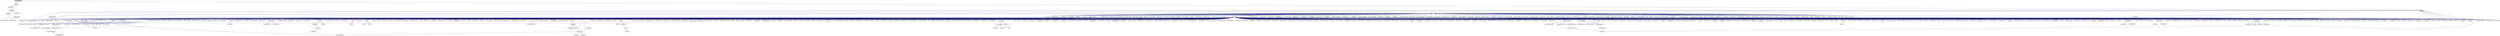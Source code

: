 digraph "recursive_mutex.hpp"
{
  edge [fontname="Helvetica",fontsize="10",labelfontname="Helvetica",labelfontsize="10"];
  node [fontname="Helvetica",fontsize="10",shape=record];
  Node89 [label="recursive_mutex.hpp",height=0.2,width=0.4,color="black", fillcolor="grey75", style="filled", fontcolor="black"];
  Node89 -> Node90 [dir="back",color="midnightblue",fontsize="10",style="solid",fontname="Helvetica"];
  Node90 [label="buffer.hpp",height=0.2,width=0.4,color="black", fillcolor="white", style="filled",URL="$da/d1d/buffer_8hpp.html"];
  Node90 -> Node91 [dir="back",color="midnightblue",fontsize="10",style="solid",fontname="Helvetica"];
  Node91 [label="order_output.hpp",height=0.2,width=0.4,color="black", fillcolor="white", style="filled",URL="$da/d4f/order__output_8hpp.html"];
  Node91 -> Node92 [dir="back",color="midnightblue",fontsize="10",style="solid",fontname="Helvetica"];
  Node92 [label="output_stream.hpp",height=0.2,width=0.4,color="black", fillcolor="white", style="filled",URL="$d6/db5/output__stream_8hpp.html"];
  Node92 -> Node93 [dir="back",color="midnightblue",fontsize="10",style="solid",fontname="Helvetica"];
  Node93 [label="ostream.hpp",height=0.2,width=0.4,color="black", fillcolor="white", style="filled",URL="$d1/d38/ostream_8hpp.html"];
  Node93 -> Node94 [dir="back",color="midnightblue",fontsize="10",style="solid",fontname="Helvetica"];
  Node94 [label="standard_streams.hpp",height=0.2,width=0.4,color="red", fillcolor="white", style="filled",URL="$db/d16/standard__streams_8hpp.html"];
  Node94 -> Node206 [dir="back",color="midnightblue",fontsize="10",style="solid",fontname="Helvetica"];
  Node206 [label="component_module.cpp",height=0.2,width=0.4,color="black", fillcolor="white", style="filled",URL="$da/d41/iostreams_2component__module_8cpp.html"];
  Node94 -> Node207 [dir="back",color="midnightblue",fontsize="10",style="solid",fontname="Helvetica"];
  Node207 [label="standard_streams.cpp",height=0.2,width=0.4,color="black", fillcolor="white", style="filled",URL="$da/d60/standard__streams_8cpp.html"];
  Node94 -> Node208 [dir="back",color="midnightblue",fontsize="10",style="solid",fontname="Helvetica"];
  Node208 [label="network_storage.cpp",height=0.2,width=0.4,color="black", fillcolor="white", style="filled",URL="$db/daa/network__storage_8cpp.html"];
  Node94 -> Node209 [dir="back",color="midnightblue",fontsize="10",style="solid",fontname="Helvetica"];
  Node209 [label="simple_profiler.hpp",height=0.2,width=0.4,color="black", fillcolor="white", style="filled",URL="$d8/d02/simple__profiler_8hpp.html"];
  Node209 -> Node208 [dir="back",color="midnightblue",fontsize="10",style="solid",fontname="Helvetica"];
  Node93 -> Node206 [dir="back",color="midnightblue",fontsize="10",style="solid",fontname="Helvetica"];
  Node93 -> Node207 [dir="back",color="midnightblue",fontsize="10",style="solid",fontname="Helvetica"];
  Node92 -> Node206 [dir="back",color="midnightblue",fontsize="10",style="solid",fontname="Helvetica"];
  Node92 -> Node210 [dir="back",color="midnightblue",fontsize="10",style="solid",fontname="Helvetica"];
  Node210 [label="output_stream.cpp",height=0.2,width=0.4,color="black", fillcolor="white", style="filled",URL="$d9/d9b/output__stream_8cpp.html"];
  Node90 -> Node92 [dir="back",color="midnightblue",fontsize="10",style="solid",fontname="Helvetica"];
  Node90 -> Node210 [dir="back",color="midnightblue",fontsize="10",style="solid",fontname="Helvetica"];
  Node89 -> Node211 [dir="back",color="midnightblue",fontsize="10",style="solid",fontname="Helvetica"];
  Node211 [label="local_lcos.hpp",height=0.2,width=0.4,color="black", fillcolor="white", style="filled",URL="$db/d67/local__lcos_8hpp.html"];
  Node211 -> Node212 [dir="back",color="midnightblue",fontsize="10",style="solid",fontname="Helvetica"];
  Node212 [label="template_function_accumulator.hpp",height=0.2,width=0.4,color="black", fillcolor="white", style="filled",URL="$d7/da6/server_2template__function__accumulator_8hpp.html"];
  Node212 -> Node213 [dir="back",color="midnightblue",fontsize="10",style="solid",fontname="Helvetica"];
  Node213 [label="template_function_accumulator.cpp",height=0.2,width=0.4,color="black", fillcolor="white", style="filled",URL="$d5/d02/template__function__accumulator_8cpp.html"];
  Node212 -> Node214 [dir="back",color="midnightblue",fontsize="10",style="solid",fontname="Helvetica"];
  Node214 [label="template_function_accumulator.hpp",height=0.2,width=0.4,color="black", fillcolor="white", style="filled",URL="$d3/de9/template__function__accumulator_8hpp.html"];
  Node214 -> Node215 [dir="back",color="midnightblue",fontsize="10",style="solid",fontname="Helvetica"];
  Node215 [label="template_function_accumulator\l_client.cpp",height=0.2,width=0.4,color="black", fillcolor="white", style="filled",URL="$d0/dc6/template__function__accumulator__client_8cpp.html"];
  Node211 -> Node216 [dir="back",color="midnightblue",fontsize="10",style="solid",fontname="Helvetica"];
  Node216 [label="allgather_and_gate.hpp",height=0.2,width=0.4,color="black", fillcolor="white", style="filled",URL="$d9/dbb/allgather__and__gate_8hpp.html"];
  Node216 -> Node217 [dir="back",color="midnightblue",fontsize="10",style="solid",fontname="Helvetica"];
  Node217 [label="allgather_module.cpp",height=0.2,width=0.4,color="black", fillcolor="white", style="filled",URL="$df/de4/allgather__module_8cpp.html"];
  Node216 -> Node97 [dir="back",color="midnightblue",fontsize="10",style="solid",fontname="Helvetica"];
  Node97 [label="allgather_and_gate.cpp",height=0.2,width=0.4,color="black", fillcolor="white", style="filled",URL="$d1/d56/allgather__and__gate_8cpp.html"];
  Node216 -> Node218 [dir="back",color="midnightblue",fontsize="10",style="solid",fontname="Helvetica"];
  Node218 [label="ag_client.cpp",height=0.2,width=0.4,color="black", fillcolor="white", style="filled",URL="$d4/d5d/ag__client_8cpp.html"];
  Node211 -> Node219 [dir="back",color="midnightblue",fontsize="10",style="solid",fontname="Helvetica"];
  Node219 [label="simple_central_tuplespace.hpp",height=0.2,width=0.4,color="black", fillcolor="white", style="filled",URL="$db/d69/server_2simple__central__tuplespace_8hpp.html"];
  Node219 -> Node220 [dir="back",color="midnightblue",fontsize="10",style="solid",fontname="Helvetica"];
  Node220 [label="simple_central_tuplespace.cpp",height=0.2,width=0.4,color="black", fillcolor="white", style="filled",URL="$d3/dec/simple__central__tuplespace_8cpp.html"];
  Node219 -> Node221 [dir="back",color="midnightblue",fontsize="10",style="solid",fontname="Helvetica"];
  Node221 [label="simple_central_tuplespace.hpp",height=0.2,width=0.4,color="black", fillcolor="white", style="filled",URL="$d0/d4b/stubs_2simple__central__tuplespace_8hpp.html"];
  Node221 -> Node222 [dir="back",color="midnightblue",fontsize="10",style="solid",fontname="Helvetica"];
  Node222 [label="simple_central_tuplespace.hpp",height=0.2,width=0.4,color="black", fillcolor="white", style="filled",URL="$d5/ddd/simple__central__tuplespace_8hpp.html"];
  Node222 -> Node143 [dir="back",color="midnightblue",fontsize="10",style="solid",fontname="Helvetica"];
  Node143 [label="simple_central_tuplespace\l_client.cpp",height=0.2,width=0.4,color="black", fillcolor="white", style="filled",URL="$d1/d7b/simple__central__tuplespace__client_8cpp.html"];
  Node211 -> Node223 [dir="back",color="midnightblue",fontsize="10",style="solid",fontname="Helvetica"];
  Node223 [label="lcos.hpp",height=0.2,width=0.4,color="black", fillcolor="white", style="filled",URL="$d5/deb/lcos_8hpp.html"];
  Node223 -> Node97 [dir="back",color="midnightblue",fontsize="10",style="solid",fontname="Helvetica"];
  Node223 -> Node224 [dir="back",color="midnightblue",fontsize="10",style="solid",fontname="Helvetica"];
  Node224 [label="apex_balance.cpp",height=0.2,width=0.4,color="black", fillcolor="white", style="filled",URL="$d4/d8e/apex__balance_8cpp.html"];
  Node223 -> Node225 [dir="back",color="midnightblue",fontsize="10",style="solid",fontname="Helvetica"];
  Node225 [label="apex_policy_engine\l_active_thread_count.cpp",height=0.2,width=0.4,color="black", fillcolor="white", style="filled",URL="$d5/d01/apex__policy__engine__active__thread__count_8cpp.html"];
  Node223 -> Node226 [dir="back",color="midnightblue",fontsize="10",style="solid",fontname="Helvetica"];
  Node226 [label="apex_policy_engine\l_events.cpp",height=0.2,width=0.4,color="black", fillcolor="white", style="filled",URL="$df/d0f/apex__policy__engine__events_8cpp.html"];
  Node223 -> Node227 [dir="back",color="midnightblue",fontsize="10",style="solid",fontname="Helvetica"];
  Node227 [label="apex_policy_engine\l_periodic.cpp",height=0.2,width=0.4,color="black", fillcolor="white", style="filled",URL="$d5/d7b/apex__policy__engine__periodic_8cpp.html"];
  Node223 -> Node228 [dir="back",color="midnightblue",fontsize="10",style="solid",fontname="Helvetica"];
  Node228 [label="heartbeat.cpp",height=0.2,width=0.4,color="black", fillcolor="white", style="filled",URL="$d8/d98/heartbeat_8cpp.html"];
  Node223 -> Node229 [dir="back",color="midnightblue",fontsize="10",style="solid",fontname="Helvetica"];
  Node229 [label="hello_world_component.hpp",height=0.2,width=0.4,color="black", fillcolor="white", style="filled",URL="$df/df0/hello__world__component_8hpp.html"];
  Node229 -> Node230 [dir="back",color="midnightblue",fontsize="10",style="solid",fontname="Helvetica"];
  Node230 [label="hello_world_client.cpp",height=0.2,width=0.4,color="black", fillcolor="white", style="filled",URL="$d5/da6/hello__world__client_8cpp.html"];
  Node229 -> Node105 [dir="back",color="midnightblue",fontsize="10",style="solid",fontname="Helvetica"];
  Node105 [label="hello_world_component.cpp",height=0.2,width=0.4,color="black", fillcolor="white", style="filled",URL="$d8/daa/hello__world__component_8cpp.html"];
  Node223 -> Node231 [dir="back",color="midnightblue",fontsize="10",style="solid",fontname="Helvetica"];
  Node231 [label="row.hpp",height=0.2,width=0.4,color="black", fillcolor="white", style="filled",URL="$dc/d69/row_8hpp.html"];
  Node231 -> Node232 [dir="back",color="midnightblue",fontsize="10",style="solid",fontname="Helvetica"];
  Node232 [label="grid.hpp",height=0.2,width=0.4,color="red", fillcolor="white", style="filled",URL="$dc/d8a/grid_8hpp.html"];
  Node232 -> Node106 [dir="back",color="midnightblue",fontsize="10",style="solid",fontname="Helvetica"];
  Node106 [label="jacobi.cpp",height=0.2,width=0.4,color="black", fillcolor="white", style="filled",URL="$d2/d27/jacobi_8cpp.html"];
  Node232 -> Node108 [dir="back",color="midnightblue",fontsize="10",style="solid",fontname="Helvetica"];
  Node108 [label="solver.hpp",height=0.2,width=0.4,color="red", fillcolor="white", style="filled",URL="$db/d9a/server_2solver_8hpp.html"];
  Node108 -> Node110 [dir="back",color="midnightblue",fontsize="10",style="solid",fontname="Helvetica"];
  Node110 [label="solver.cpp",height=0.2,width=0.4,color="black", fillcolor="white", style="filled",URL="$d6/d94/solver_8cpp.html"];
  Node232 -> Node113 [dir="back",color="midnightblue",fontsize="10",style="solid",fontname="Helvetica"];
  Node113 [label="grid.cpp",height=0.2,width=0.4,color="black", fillcolor="white", style="filled",URL="$d6/d1b/jacobi__component_2grid_8cpp.html"];
  Node231 -> Node107 [dir="back",color="midnightblue",fontsize="10",style="solid",fontname="Helvetica"];
  Node107 [label="stencil_iterator.hpp",height=0.2,width=0.4,color="black", fillcolor="white", style="filled",URL="$dc/d5c/server_2stencil__iterator_8hpp.html"];
  Node107 -> Node108 [dir="back",color="midnightblue",fontsize="10",style="solid",fontname="Helvetica"];
  Node107 -> Node111 [dir="back",color="midnightblue",fontsize="10",style="solid",fontname="Helvetica"];
  Node111 [label="stencil_iterator.cpp",height=0.2,width=0.4,color="black", fillcolor="white", style="filled",URL="$d6/de1/server_2stencil__iterator_8cpp.html"];
  Node107 -> Node112 [dir="back",color="midnightblue",fontsize="10",style="solid",fontname="Helvetica"];
  Node112 [label="stencil_iterator.cpp",height=0.2,width=0.4,color="black", fillcolor="white", style="filled",URL="$d7/d71/stencil__iterator_8cpp.html"];
  Node231 -> Node113 [dir="back",color="midnightblue",fontsize="10",style="solid",fontname="Helvetica"];
  Node223 -> Node233 [dir="back",color="midnightblue",fontsize="10",style="solid",fontname="Helvetica"];
  Node233 [label="stencil_iterator.hpp",height=0.2,width=0.4,color="black", fillcolor="white", style="filled",URL="$d4/dc8/stencil__iterator_8hpp.html"];
  Node233 -> Node108 [dir="back",color="midnightblue",fontsize="10",style="solid",fontname="Helvetica"];
  Node233 -> Node107 [dir="back",color="midnightblue",fontsize="10",style="solid",fontname="Helvetica"];
  Node233 -> Node112 [dir="back",color="midnightblue",fontsize="10",style="solid",fontname="Helvetica"];
  Node223 -> Node107 [dir="back",color="midnightblue",fontsize="10",style="solid",fontname="Helvetica"];
  Node223 -> Node234 [dir="back",color="midnightblue",fontsize="10",style="solid",fontname="Helvetica"];
  Node234 [label="jacobi_hpx.cpp",height=0.2,width=0.4,color="black", fillcolor="white", style="filled",URL="$d8/d72/jacobi__hpx_8cpp.html"];
  Node223 -> Node235 [dir="back",color="midnightblue",fontsize="10",style="solid",fontname="Helvetica"];
  Node235 [label="jacobi_nonuniform_hpx.cpp",height=0.2,width=0.4,color="black", fillcolor="white", style="filled",URL="$de/d56/jacobi__nonuniform__hpx_8cpp.html"];
  Node223 -> Node123 [dir="back",color="midnightblue",fontsize="10",style="solid",fontname="Helvetica"];
  Node123 [label="enumerate_threads.cpp",height=0.2,width=0.4,color="black", fillcolor="white", style="filled",URL="$d3/dd4/enumerate__threads_8cpp.html"];
  Node223 -> Node236 [dir="back",color="midnightblue",fontsize="10",style="solid",fontname="Helvetica"];
  Node236 [label="fibonacci_await.cpp",height=0.2,width=0.4,color="black", fillcolor="white", style="filled",URL="$dc/d1c/fibonacci__await_8cpp.html"];
  Node223 -> Node237 [dir="back",color="midnightblue",fontsize="10",style="solid",fontname="Helvetica"];
  Node237 [label="fibonacci_dataflow.cpp",height=0.2,width=0.4,color="black", fillcolor="white", style="filled",URL="$df/d3d/fibonacci__dataflow_8cpp.html"];
  Node223 -> Node238 [dir="back",color="midnightblue",fontsize="10",style="solid",fontname="Helvetica"];
  Node238 [label="fibonacci_futures.cpp",height=0.2,width=0.4,color="black", fillcolor="white", style="filled",URL="$d6/de3/fibonacci__futures_8cpp.html"];
  Node223 -> Node239 [dir="back",color="midnightblue",fontsize="10",style="solid",fontname="Helvetica"];
  Node239 [label="fibonacci_futures_distributed.cpp",height=0.2,width=0.4,color="black", fillcolor="white", style="filled",URL="$d1/dc9/fibonacci__futures__distributed_8cpp.html"];
  Node223 -> Node126 [dir="back",color="midnightblue",fontsize="10",style="solid",fontname="Helvetica"];
  Node126 [label="fractals.cpp",height=0.2,width=0.4,color="black", fillcolor="white", style="filled",URL="$d8/d58/fractals_8cpp.html"];
  Node223 -> Node127 [dir="back",color="midnightblue",fontsize="10",style="solid",fontname="Helvetica"];
  Node127 [label="fractals_executor.cpp",height=0.2,width=0.4,color="black", fillcolor="white", style="filled",URL="$d9/da9/fractals__executor_8cpp.html"];
  Node223 -> Node240 [dir="back",color="midnightblue",fontsize="10",style="solid",fontname="Helvetica"];
  Node240 [label="fractals_struct.cpp",height=0.2,width=0.4,color="black", fillcolor="white", style="filled",URL="$d8/d2f/fractals__struct_8cpp.html"];
  Node223 -> Node128 [dir="back",color="midnightblue",fontsize="10",style="solid",fontname="Helvetica"];
  Node128 [label="hello_world.cpp",height=0.2,width=0.4,color="black", fillcolor="white", style="filled",URL="$d0/d67/hello__world_8cpp.html"];
  Node223 -> Node241 [dir="back",color="midnightblue",fontsize="10",style="solid",fontname="Helvetica"];
  Node241 [label="latch_local.cpp",height=0.2,width=0.4,color="black", fillcolor="white", style="filled",URL="$dd/dd3/latch__local_8cpp.html"];
  Node223 -> Node242 [dir="back",color="midnightblue",fontsize="10",style="solid",fontname="Helvetica"];
  Node242 [label="latch_remote.cpp",height=0.2,width=0.4,color="black", fillcolor="white", style="filled",URL="$df/d59/latch__remote_8cpp.html"];
  Node223 -> Node130 [dir="back",color="midnightblue",fontsize="10",style="solid",fontname="Helvetica"];
  Node130 [label="local_channel.cpp",height=0.2,width=0.4,color="black", fillcolor="white", style="filled",URL="$d0/d3e/local__channel_8cpp.html"];
  Node223 -> Node131 [dir="back",color="midnightblue",fontsize="10",style="solid",fontname="Helvetica"];
  Node131 [label="pingpong.cpp",height=0.2,width=0.4,color="black", fillcolor="white", style="filled",URL="$dd/d4d/pingpong_8cpp.html"];
  Node223 -> Node132 [dir="back",color="midnightblue",fontsize="10",style="solid",fontname="Helvetica"];
  Node132 [label="shared_mutex.cpp",height=0.2,width=0.4,color="black", fillcolor="white", style="filled",URL="$da/d0b/shared__mutex_8cpp.html"];
  Node223 -> Node243 [dir="back",color="midnightblue",fontsize="10",style="solid",fontname="Helvetica"];
  Node243 [label="wait_composition.cpp",height=0.2,width=0.4,color="black", fillcolor="white", style="filled",URL="$d6/d13/wait__composition_8cpp.html"];
  Node223 -> Node244 [dir="back",color="midnightblue",fontsize="10",style="solid",fontname="Helvetica"];
  Node244 [label="sheneos_compare.cpp",height=0.2,width=0.4,color="black", fillcolor="white", style="filled",URL="$dc/d11/sheneos__compare_8cpp.html"];
  Node223 -> Node245 [dir="back",color="midnightblue",fontsize="10",style="solid",fontname="Helvetica"];
  Node245 [label="spell_check_file.cpp",height=0.2,width=0.4,color="black", fillcolor="white", style="filled",URL="$df/df7/spell__check__file_8cpp.html"];
  Node223 -> Node246 [dir="back",color="midnightblue",fontsize="10",style="solid",fontname="Helvetica"];
  Node246 [label="spell_check_simple.cpp",height=0.2,width=0.4,color="black", fillcolor="white", style="filled",URL="$dd/d54/spell__check__simple_8cpp.html"];
  Node223 -> Node143 [dir="back",color="midnightblue",fontsize="10",style="solid",fontname="Helvetica"];
  Node223 -> Node247 [dir="back",color="midnightblue",fontsize="10",style="solid",fontname="Helvetica"];
  Node247 [label="hpx.hpp",height=0.2,width=0.4,color="red", fillcolor="white", style="filled",URL="$d0/daa/hpx_8hpp.html"];
  Node247 -> Node248 [dir="back",color="midnightblue",fontsize="10",style="solid",fontname="Helvetica"];
  Node248 [label="1d_stencil_1.cpp",height=0.2,width=0.4,color="black", fillcolor="white", style="filled",URL="$d2/db1/1d__stencil__1_8cpp.html"];
  Node247 -> Node249 [dir="back",color="midnightblue",fontsize="10",style="solid",fontname="Helvetica"];
  Node249 [label="1d_stencil_2.cpp",height=0.2,width=0.4,color="black", fillcolor="white", style="filled",URL="$d3/dd1/1d__stencil__2_8cpp.html"];
  Node247 -> Node250 [dir="back",color="midnightblue",fontsize="10",style="solid",fontname="Helvetica"];
  Node250 [label="1d_stencil_3.cpp",height=0.2,width=0.4,color="black", fillcolor="white", style="filled",URL="$db/d19/1d__stencil__3_8cpp.html"];
  Node247 -> Node251 [dir="back",color="midnightblue",fontsize="10",style="solid",fontname="Helvetica"];
  Node251 [label="1d_stencil_4.cpp",height=0.2,width=0.4,color="black", fillcolor="white", style="filled",URL="$d1/d7d/1d__stencil__4_8cpp.html"];
  Node247 -> Node252 [dir="back",color="midnightblue",fontsize="10",style="solid",fontname="Helvetica"];
  Node252 [label="1d_stencil_4_parallel.cpp",height=0.2,width=0.4,color="black", fillcolor="white", style="filled",URL="$d6/d05/1d__stencil__4__parallel_8cpp.html"];
  Node247 -> Node253 [dir="back",color="midnightblue",fontsize="10",style="solid",fontname="Helvetica"];
  Node253 [label="1d_stencil_4_repart.cpp",height=0.2,width=0.4,color="black", fillcolor="white", style="filled",URL="$d0/d6b/1d__stencil__4__repart_8cpp.html"];
  Node247 -> Node254 [dir="back",color="midnightblue",fontsize="10",style="solid",fontname="Helvetica"];
  Node254 [label="1d_stencil_4_throttle.cpp",height=0.2,width=0.4,color="black", fillcolor="white", style="filled",URL="$d6/de5/1d__stencil__4__throttle_8cpp.html"];
  Node247 -> Node255 [dir="back",color="midnightblue",fontsize="10",style="solid",fontname="Helvetica"];
  Node255 [label="1d_stencil_5.cpp",height=0.2,width=0.4,color="black", fillcolor="white", style="filled",URL="$d7/d2a/1d__stencil__5_8cpp.html"];
  Node247 -> Node256 [dir="back",color="midnightblue",fontsize="10",style="solid",fontname="Helvetica"];
  Node256 [label="1d_stencil_6.cpp",height=0.2,width=0.4,color="black", fillcolor="white", style="filled",URL="$db/de7/1d__stencil__6_8cpp.html"];
  Node247 -> Node257 [dir="back",color="midnightblue",fontsize="10",style="solid",fontname="Helvetica"];
  Node257 [label="1d_stencil_7.cpp",height=0.2,width=0.4,color="black", fillcolor="white", style="filled",URL="$d4/d5a/1d__stencil__7_8cpp.html"];
  Node247 -> Node258 [dir="back",color="midnightblue",fontsize="10",style="solid",fontname="Helvetica"];
  Node258 [label="1d_stencil_8.cpp",height=0.2,width=0.4,color="black", fillcolor="white", style="filled",URL="$df/de0/1d__stencil__8_8cpp.html"];
  Node247 -> Node259 [dir="back",color="midnightblue",fontsize="10",style="solid",fontname="Helvetica"];
  Node259 [label="accumulator.cpp",height=0.2,width=0.4,color="black", fillcolor="white", style="filled",URL="$d1/d81/accumulator_8cpp.html"];
  Node247 -> Node260 [dir="back",color="midnightblue",fontsize="10",style="solid",fontname="Helvetica"];
  Node260 [label="accumulator.hpp",height=0.2,width=0.4,color="red", fillcolor="white", style="filled",URL="$d4/d9d/server_2accumulator_8hpp.html"];
  Node260 -> Node259 [dir="back",color="midnightblue",fontsize="10",style="solid",fontname="Helvetica"];
  Node247 -> Node212 [dir="back",color="midnightblue",fontsize="10",style="solid",fontname="Helvetica"];
  Node247 -> Node263 [dir="back",color="midnightblue",fontsize="10",style="solid",fontname="Helvetica"];
  Node263 [label="template_accumulator.cpp",height=0.2,width=0.4,color="black", fillcolor="white", style="filled",URL="$d0/d4a/template__accumulator_8cpp.html"];
  Node247 -> Node213 [dir="back",color="midnightblue",fontsize="10",style="solid",fontname="Helvetica"];
  Node247 -> Node214 [dir="back",color="midnightblue",fontsize="10",style="solid",fontname="Helvetica"];
  Node247 -> Node217 [dir="back",color="midnightblue",fontsize="10",style="solid",fontname="Helvetica"];
  Node247 -> Node96 [dir="back",color="midnightblue",fontsize="10",style="solid",fontname="Helvetica"];
  Node96 [label="allgather.cpp",height=0.2,width=0.4,color="black", fillcolor="white", style="filled",URL="$d7/d06/allgather_8cpp.html"];
  Node247 -> Node97 [dir="back",color="midnightblue",fontsize="10",style="solid",fontname="Helvetica"];
  Node247 -> Node218 [dir="back",color="midnightblue",fontsize="10",style="solid",fontname="Helvetica"];
  Node247 -> Node264 [dir="back",color="midnightblue",fontsize="10",style="solid",fontname="Helvetica"];
  Node264 [label="hpx_thread_phase.cpp",height=0.2,width=0.4,color="black", fillcolor="white", style="filled",URL="$d5/dca/hpx__thread__phase_8cpp.html"];
  Node247 -> Node102 [dir="back",color="midnightblue",fontsize="10",style="solid",fontname="Helvetica"];
  Node102 [label="os_thread_num.cpp",height=0.2,width=0.4,color="black", fillcolor="white", style="filled",URL="$d2/dfb/os__thread__num_8cpp.html"];
  Node247 -> Node265 [dir="back",color="midnightblue",fontsize="10",style="solid",fontname="Helvetica"];
  Node265 [label="cancelable_action.cpp",height=0.2,width=0.4,color="black", fillcolor="white", style="filled",URL="$d5/d0c/cancelable__action_8cpp.html"];
  Node247 -> Node266 [dir="back",color="midnightblue",fontsize="10",style="solid",fontname="Helvetica"];
  Node266 [label="cancelable_action.hpp",height=0.2,width=0.4,color="black", fillcolor="white", style="filled",URL="$d5/d4d/server_2cancelable__action_8hpp.html"];
  Node266 -> Node265 [dir="back",color="midnightblue",fontsize="10",style="solid",fontname="Helvetica"];
  Node266 -> Node267 [dir="back",color="midnightblue",fontsize="10",style="solid",fontname="Helvetica"];
  Node267 [label="cancelable_action.hpp",height=0.2,width=0.4,color="red", fillcolor="white", style="filled",URL="$d0/da3/stubs_2cancelable__action_8hpp.html"];
  Node247 -> Node267 [dir="back",color="midnightblue",fontsize="10",style="solid",fontname="Helvetica"];
  Node247 -> Node269 [dir="back",color="midnightblue",fontsize="10",style="solid",fontname="Helvetica"];
  Node269 [label="cancelable_action_client.cpp",height=0.2,width=0.4,color="black", fillcolor="white", style="filled",URL="$d1/db8/cancelable__action__client_8cpp.html"];
  Node247 -> Node270 [dir="back",color="midnightblue",fontsize="10",style="solid",fontname="Helvetica"];
  Node270 [label="cublas_matmul.cpp",height=0.2,width=0.4,color="black", fillcolor="white", style="filled",URL="$dd/d84/cublas__matmul_8cpp.html"];
  Node247 -> Node271 [dir="back",color="midnightblue",fontsize="10",style="solid",fontname="Helvetica"];
  Node271 [label="win_perf_counters.cpp",height=0.2,width=0.4,color="black", fillcolor="white", style="filled",URL="$d8/d11/win__perf__counters_8cpp.html"];
  Node247 -> Node272 [dir="back",color="midnightblue",fontsize="10",style="solid",fontname="Helvetica"];
  Node272 [label="win_perf_counters.hpp",height=0.2,width=0.4,color="black", fillcolor="white", style="filled",URL="$d5/da7/win__perf__counters_8hpp.html"];
  Node247 -> Node229 [dir="back",color="midnightblue",fontsize="10",style="solid",fontname="Helvetica"];
  Node247 -> Node273 [dir="back",color="midnightblue",fontsize="10",style="solid",fontname="Helvetica"];
  Node273 [label="interpolate1d.cpp",height=0.2,width=0.4,color="black", fillcolor="white", style="filled",URL="$d0/d05/interpolate1d_8cpp.html"];
  Node247 -> Node274 [dir="back",color="midnightblue",fontsize="10",style="solid",fontname="Helvetica"];
  Node274 [label="partition.hpp",height=0.2,width=0.4,color="black", fillcolor="white", style="filled",URL="$d0/d7a/examples_2interpolate1d_2interpolate1d_2partition_8hpp.html"];
  Node274 -> Node273 [dir="back",color="midnightblue",fontsize="10",style="solid",fontname="Helvetica"];
  Node274 -> Node275 [dir="back",color="midnightblue",fontsize="10",style="solid",fontname="Helvetica"];
  Node275 [label="interpolate1d.hpp",height=0.2,width=0.4,color="red", fillcolor="white", style="filled",URL="$d4/dc7/interpolate1d_8hpp.html"];
  Node275 -> Node273 [dir="back",color="midnightblue",fontsize="10",style="solid",fontname="Helvetica"];
  Node247 -> Node277 [dir="back",color="midnightblue",fontsize="10",style="solid",fontname="Helvetica"];
  Node277 [label="partition.hpp",height=0.2,width=0.4,color="black", fillcolor="white", style="filled",URL="$d0/dff/examples_2interpolate1d_2interpolate1d_2server_2partition_8hpp.html"];
  Node277 -> Node274 [dir="back",color="midnightblue",fontsize="10",style="solid",fontname="Helvetica"];
  Node277 -> Node278 [dir="back",color="midnightblue",fontsize="10",style="solid",fontname="Helvetica"];
  Node278 [label="partition.cpp",height=0.2,width=0.4,color="black", fillcolor="white", style="filled",URL="$d0/d4f/examples_2interpolate1d_2interpolate1d_2server_2partition_8cpp.html"];
  Node247 -> Node275 [dir="back",color="midnightblue",fontsize="10",style="solid",fontname="Helvetica"];
  Node247 -> Node279 [dir="back",color="midnightblue",fontsize="10",style="solid",fontname="Helvetica"];
  Node279 [label="read_values.cpp",height=0.2,width=0.4,color="black", fillcolor="white", style="filled",URL="$d0/d8c/interpolate1d_2interpolate1d_2read__values_8cpp.html"];
  Node247 -> Node278 [dir="back",color="midnightblue",fontsize="10",style="solid",fontname="Helvetica"];
  Node247 -> Node106 [dir="back",color="midnightblue",fontsize="10",style="solid",fontname="Helvetica"];
  Node247 -> Node113 [dir="back",color="midnightblue",fontsize="10",style="solid",fontname="Helvetica"];
  Node247 -> Node280 [dir="back",color="midnightblue",fontsize="10",style="solid",fontname="Helvetica"];
  Node280 [label="row.cpp",height=0.2,width=0.4,color="black", fillcolor="white", style="filled",URL="$d3/d86/server_2row_8cpp.html"];
  Node247 -> Node110 [dir="back",color="midnightblue",fontsize="10",style="solid",fontname="Helvetica"];
  Node247 -> Node111 [dir="back",color="midnightblue",fontsize="10",style="solid",fontname="Helvetica"];
  Node247 -> Node112 [dir="back",color="midnightblue",fontsize="10",style="solid",fontname="Helvetica"];
  Node247 -> Node281 [dir="back",color="midnightblue",fontsize="10",style="solid",fontname="Helvetica"];
  Node281 [label="jacobi.cpp",height=0.2,width=0.4,color="black", fillcolor="white", style="filled",URL="$d3/d44/smp_2jacobi_8cpp.html"];
  Node247 -> Node234 [dir="back",color="midnightblue",fontsize="10",style="solid",fontname="Helvetica"];
  Node247 -> Node282 [dir="back",color="midnightblue",fontsize="10",style="solid",fontname="Helvetica"];
  Node282 [label="jacobi_nonuniform.cpp",height=0.2,width=0.4,color="black", fillcolor="white", style="filled",URL="$dd/ddc/jacobi__nonuniform_8cpp.html"];
  Node247 -> Node235 [dir="back",color="midnightblue",fontsize="10",style="solid",fontname="Helvetica"];
  Node247 -> Node283 [dir="back",color="midnightblue",fontsize="10",style="solid",fontname="Helvetica"];
  Node283 [label="nqueen.cpp",height=0.2,width=0.4,color="black", fillcolor="white", style="filled",URL="$db/dca/nqueen_8cpp.html"];
  Node247 -> Node284 [dir="back",color="midnightblue",fontsize="10",style="solid",fontname="Helvetica"];
  Node284 [label="nqueen.hpp",height=0.2,width=0.4,color="red", fillcolor="white", style="filled",URL="$de/d58/server_2nqueen_8hpp.html"];
  Node284 -> Node283 [dir="back",color="midnightblue",fontsize="10",style="solid",fontname="Helvetica"];
  Node247 -> Node287 [dir="back",color="midnightblue",fontsize="10",style="solid",fontname="Helvetica"];
  Node287 [label="nqueen_client.cpp",height=0.2,width=0.4,color="black", fillcolor="white", style="filled",URL="$d3/d5e/nqueen__client_8cpp.html"];
  Node247 -> Node288 [dir="back",color="midnightblue",fontsize="10",style="solid",fontname="Helvetica"];
  Node288 [label="sine.cpp",height=0.2,width=0.4,color="black", fillcolor="white", style="filled",URL="$d3/d0d/server_2sine_8cpp.html"];
  Node247 -> Node289 [dir="back",color="midnightblue",fontsize="10",style="solid",fontname="Helvetica"];
  Node289 [label="sine.hpp",height=0.2,width=0.4,color="black", fillcolor="white", style="filled",URL="$d8/dac/sine_8hpp.html"];
  Node289 -> Node288 [dir="back",color="midnightblue",fontsize="10",style="solid",fontname="Helvetica"];
  Node289 -> Node290 [dir="back",color="midnightblue",fontsize="10",style="solid",fontname="Helvetica"];
  Node290 [label="sine.cpp",height=0.2,width=0.4,color="black", fillcolor="white", style="filled",URL="$d5/dd8/sine_8cpp.html"];
  Node247 -> Node290 [dir="back",color="midnightblue",fontsize="10",style="solid",fontname="Helvetica"];
  Node247 -> Node291 [dir="back",color="midnightblue",fontsize="10",style="solid",fontname="Helvetica"];
  Node291 [label="sine_client.cpp",height=0.2,width=0.4,color="black", fillcolor="white", style="filled",URL="$db/d62/sine__client_8cpp.html"];
  Node247 -> Node292 [dir="back",color="midnightblue",fontsize="10",style="solid",fontname="Helvetica"];
  Node292 [label="qt.cpp",height=0.2,width=0.4,color="black", fillcolor="white", style="filled",URL="$df/d90/qt_8cpp.html"];
  Node247 -> Node293 [dir="back",color="midnightblue",fontsize="10",style="solid",fontname="Helvetica"];
  Node293 [label="queue_client.cpp",height=0.2,width=0.4,color="black", fillcolor="white", style="filled",URL="$d7/d96/queue__client_8cpp.html"];
  Node247 -> Node122 [dir="back",color="midnightblue",fontsize="10",style="solid",fontname="Helvetica"];
  Node122 [label="customize_async.cpp",height=0.2,width=0.4,color="black", fillcolor="white", style="filled",URL="$d0/d82/customize__async_8cpp.html"];
  Node247 -> Node294 [dir="back",color="midnightblue",fontsize="10",style="solid",fontname="Helvetica"];
  Node294 [label="data_actions.cpp",height=0.2,width=0.4,color="black", fillcolor="white", style="filled",URL="$dc/d68/data__actions_8cpp.html"];
  Node247 -> Node124 [dir="back",color="midnightblue",fontsize="10",style="solid",fontname="Helvetica"];
  Node124 [label="error_handling.cpp",height=0.2,width=0.4,color="black", fillcolor="white", style="filled",URL="$d9/d96/error__handling_8cpp.html"];
  Node247 -> Node125 [dir="back",color="midnightblue",fontsize="10",style="solid",fontname="Helvetica"];
  Node125 [label="event_synchronization.cpp",height=0.2,width=0.4,color="black", fillcolor="white", style="filled",URL="$d0/d35/event__synchronization_8cpp.html"];
  Node247 -> Node295 [dir="back",color="midnightblue",fontsize="10",style="solid",fontname="Helvetica"];
  Node295 [label="factorial.cpp",height=0.2,width=0.4,color="black", fillcolor="white", style="filled",URL="$d9/d00/factorial_8cpp.html"];
  Node247 -> Node296 [dir="back",color="midnightblue",fontsize="10",style="solid",fontname="Helvetica"];
  Node296 [label="file_serialization.cpp",height=0.2,width=0.4,color="black", fillcolor="white", style="filled",URL="$de/d58/file__serialization_8cpp.html"];
  Node247 -> Node297 [dir="back",color="midnightblue",fontsize="10",style="solid",fontname="Helvetica"];
  Node297 [label="init_globally.cpp",height=0.2,width=0.4,color="black", fillcolor="white", style="filled",URL="$d6/dad/init__globally_8cpp.html"];
  Node247 -> Node298 [dir="back",color="midnightblue",fontsize="10",style="solid",fontname="Helvetica"];
  Node298 [label="interest_calculator.cpp",height=0.2,width=0.4,color="black", fillcolor="white", style="filled",URL="$d2/d86/interest__calculator_8cpp.html"];
  Node247 -> Node299 [dir="back",color="midnightblue",fontsize="10",style="solid",fontname="Helvetica"];
  Node299 [label="non_atomic_rma.cpp",height=0.2,width=0.4,color="black", fillcolor="white", style="filled",URL="$d7/d8b/non__atomic__rma_8cpp.html"];
  Node247 -> Node300 [dir="back",color="midnightblue",fontsize="10",style="solid",fontname="Helvetica"];
  Node300 [label="partitioned_vector\l_spmd_foreach.cpp",height=0.2,width=0.4,color="black", fillcolor="white", style="filled",URL="$db/d7c/partitioned__vector__spmd__foreach_8cpp.html"];
  Node247 -> Node301 [dir="back",color="midnightblue",fontsize="10",style="solid",fontname="Helvetica"];
  Node301 [label="pipeline1.cpp",height=0.2,width=0.4,color="black", fillcolor="white", style="filled",URL="$d5/d77/pipeline1_8cpp.html"];
  Node247 -> Node302 [dir="back",color="midnightblue",fontsize="10",style="solid",fontname="Helvetica"];
  Node302 [label="quicksort.cpp",height=0.2,width=0.4,color="black", fillcolor="white", style="filled",URL="$d3/d1e/quicksort_8cpp.html"];
  Node247 -> Node303 [dir="back",color="midnightblue",fontsize="10",style="solid",fontname="Helvetica"];
  Node303 [label="receive_buffer.cpp",height=0.2,width=0.4,color="black", fillcolor="white", style="filled",URL="$d7/d10/receive__buffer_8cpp.html"];
  Node247 -> Node304 [dir="back",color="midnightblue",fontsize="10",style="solid",fontname="Helvetica"];
  Node304 [label="safe_object.cpp",height=0.2,width=0.4,color="black", fillcolor="white", style="filled",URL="$dd/d52/safe__object_8cpp.html"];
  Node247 -> Node136 [dir="back",color="midnightblue",fontsize="10",style="solid",fontname="Helvetica"];
  Node136 [label="sort_by_key_demo.cpp",height=0.2,width=0.4,color="black", fillcolor="white", style="filled",URL="$da/d20/sort__by__key__demo_8cpp.html"];
  Node247 -> Node305 [dir="back",color="midnightblue",fontsize="10",style="solid",fontname="Helvetica"];
  Node305 [label="timed_wake.cpp",height=0.2,width=0.4,color="black", fillcolor="white", style="filled",URL="$d8/df9/timed__wake_8cpp.html"];
  Node247 -> Node138 [dir="back",color="midnightblue",fontsize="10",style="solid",fontname="Helvetica"];
  Node138 [label="vector_counting_dotproduct.cpp",height=0.2,width=0.4,color="black", fillcolor="white", style="filled",URL="$df/de9/vector__counting__dotproduct_8cpp.html"];
  Node247 -> Node139 [dir="back",color="midnightblue",fontsize="10",style="solid",fontname="Helvetica"];
  Node139 [label="vector_zip_dotproduct.cpp",height=0.2,width=0.4,color="black", fillcolor="white", style="filled",URL="$dc/d18/vector__zip__dotproduct_8cpp.html"];
  Node247 -> Node306 [dir="back",color="midnightblue",fontsize="10",style="solid",fontname="Helvetica"];
  Node306 [label="zerocopy_rdma.cpp",height=0.2,width=0.4,color="black", fillcolor="white", style="filled",URL="$d1/dad/zerocopy__rdma_8cpp.html"];
  Node247 -> Node307 [dir="back",color="midnightblue",fontsize="10",style="solid",fontname="Helvetica"];
  Node307 [label="random_mem_access.cpp",height=0.2,width=0.4,color="black", fillcolor="white", style="filled",URL="$d1/d51/random__mem__access_8cpp.html"];
  Node247 -> Node308 [dir="back",color="midnightblue",fontsize="10",style="solid",fontname="Helvetica"];
  Node308 [label="random_mem_access.hpp",height=0.2,width=0.4,color="red", fillcolor="white", style="filled",URL="$d0/d19/server_2random__mem__access_8hpp.html"];
  Node308 -> Node307 [dir="back",color="midnightblue",fontsize="10",style="solid",fontname="Helvetica"];
  Node247 -> Node311 [dir="back",color="midnightblue",fontsize="10",style="solid",fontname="Helvetica"];
  Node311 [label="random_mem_access_client.cpp",height=0.2,width=0.4,color="black", fillcolor="white", style="filled",URL="$df/d1b/random__mem__access__client_8cpp.html"];
  Node247 -> Node140 [dir="back",color="midnightblue",fontsize="10",style="solid",fontname="Helvetica"];
  Node140 [label="oversubscribing_resource\l_partitioner.cpp",height=0.2,width=0.4,color="black", fillcolor="white", style="filled",URL="$dd/dee/oversubscribing__resource__partitioner_8cpp.html"];
  Node247 -> Node141 [dir="back",color="midnightblue",fontsize="10",style="solid",fontname="Helvetica"];
  Node141 [label="simple_resource_partitioner.cpp",height=0.2,width=0.4,color="black", fillcolor="white", style="filled",URL="$d5/df9/simple__resource__partitioner_8cpp.html"];
  Node247 -> Node312 [dir="back",color="midnightblue",fontsize="10",style="solid",fontname="Helvetica"];
  Node312 [label="dimension.hpp",height=0.2,width=0.4,color="red", fillcolor="white", style="filled",URL="$d6/d39/sheneos_2sheneos_2dimension_8hpp.html"];
  Node312 -> Node318 [dir="back",color="midnightblue",fontsize="10",style="solid",fontname="Helvetica"];
  Node318 [label="partition3d.hpp",height=0.2,width=0.4,color="black", fillcolor="white", style="filled",URL="$dd/dbf/server_2partition3d_8hpp.html"];
  Node318 -> Node319 [dir="back",color="midnightblue",fontsize="10",style="solid",fontname="Helvetica"];
  Node319 [label="partition3d.hpp",height=0.2,width=0.4,color="black", fillcolor="white", style="filled",URL="$d1/d50/partition3d_8hpp.html"];
  Node319 -> Node315 [dir="back",color="midnightblue",fontsize="10",style="solid",fontname="Helvetica"];
  Node315 [label="interpolator.cpp",height=0.2,width=0.4,color="black", fillcolor="white", style="filled",URL="$d5/d02/interpolator_8cpp.html"];
  Node319 -> Node320 [dir="back",color="midnightblue",fontsize="10",style="solid",fontname="Helvetica"];
  Node320 [label="interpolator.hpp",height=0.2,width=0.4,color="red", fillcolor="white", style="filled",URL="$dc/d3b/interpolator_8hpp.html"];
  Node320 -> Node315 [dir="back",color="midnightblue",fontsize="10",style="solid",fontname="Helvetica"];
  Node320 -> Node244 [dir="back",color="midnightblue",fontsize="10",style="solid",fontname="Helvetica"];
  Node320 -> Node322 [dir="back",color="midnightblue",fontsize="10",style="solid",fontname="Helvetica"];
  Node322 [label="sheneos_test.cpp",height=0.2,width=0.4,color="black", fillcolor="white", style="filled",URL="$d4/d6e/sheneos__test_8cpp.html"];
  Node318 -> Node317 [dir="back",color="midnightblue",fontsize="10",style="solid",fontname="Helvetica"];
  Node317 [label="partition3d.cpp",height=0.2,width=0.4,color="black", fillcolor="white", style="filled",URL="$de/d70/partition3d_8cpp.html"];
  Node247 -> Node315 [dir="back",color="midnightblue",fontsize="10",style="solid",fontname="Helvetica"];
  Node247 -> Node319 [dir="back",color="midnightblue",fontsize="10",style="solid",fontname="Helvetica"];
  Node247 -> Node318 [dir="back",color="midnightblue",fontsize="10",style="solid",fontname="Helvetica"];
  Node247 -> Node320 [dir="back",color="midnightblue",fontsize="10",style="solid",fontname="Helvetica"];
  Node247 -> Node323 [dir="back",color="midnightblue",fontsize="10",style="solid",fontname="Helvetica"];
  Node323 [label="configuration.hpp",height=0.2,width=0.4,color="red", fillcolor="white", style="filled",URL="$dc/d0a/configuration_8hpp.html"];
  Node323 -> Node320 [dir="back",color="midnightblue",fontsize="10",style="solid",fontname="Helvetica"];
  Node247 -> Node316 [dir="back",color="midnightblue",fontsize="10",style="solid",fontname="Helvetica"];
  Node316 [label="read_values.cpp",height=0.2,width=0.4,color="black", fillcolor="white", style="filled",URL="$d7/da4/sheneos_2sheneos_2read__values_8cpp.html"];
  Node247 -> Node317 [dir="back",color="midnightblue",fontsize="10",style="solid",fontname="Helvetica"];
  Node247 -> Node322 [dir="back",color="midnightblue",fontsize="10",style="solid",fontname="Helvetica"];
  Node247 -> Node325 [dir="back",color="midnightblue",fontsize="10",style="solid",fontname="Helvetica"];
  Node325 [label="startup_shutdown.cpp",height=0.2,width=0.4,color="black", fillcolor="white", style="filled",URL="$d3/dfc/server_2startup__shutdown_8cpp.html"];
  Node247 -> Node326 [dir="back",color="midnightblue",fontsize="10",style="solid",fontname="Helvetica"];
  Node326 [label="startup_shutdown.cpp",height=0.2,width=0.4,color="black", fillcolor="white", style="filled",URL="$d0/ddb/startup__shutdown_8cpp.html"];
  Node247 -> Node327 [dir="back",color="midnightblue",fontsize="10",style="solid",fontname="Helvetica"];
  Node327 [label="spin.cpp",height=0.2,width=0.4,color="black", fillcolor="white", style="filled",URL="$d7/df2/spin_8cpp.html"];
  Node247 -> Node328 [dir="back",color="midnightblue",fontsize="10",style="solid",fontname="Helvetica"];
  Node328 [label="throttle.cpp",height=0.2,width=0.4,color="black", fillcolor="white", style="filled",URL="$de/d56/server_2throttle_8cpp.html"];
  Node247 -> Node329 [dir="back",color="midnightblue",fontsize="10",style="solid",fontname="Helvetica"];
  Node329 [label="throttle.hpp",height=0.2,width=0.4,color="black", fillcolor="white", style="filled",URL="$db/dc9/server_2throttle_8hpp.html"];
  Node329 -> Node328 [dir="back",color="midnightblue",fontsize="10",style="solid",fontname="Helvetica"];
  Node329 -> Node330 [dir="back",color="midnightblue",fontsize="10",style="solid",fontname="Helvetica"];
  Node330 [label="throttle.hpp",height=0.2,width=0.4,color="black", fillcolor="white", style="filled",URL="$d5/dec/stubs_2throttle_8hpp.html"];
  Node330 -> Node331 [dir="back",color="midnightblue",fontsize="10",style="solid",fontname="Helvetica"];
  Node331 [label="throttle.hpp",height=0.2,width=0.4,color="red", fillcolor="white", style="filled",URL="$d2/d2e/throttle_8hpp.html"];
  Node331 -> Node332 [dir="back",color="midnightblue",fontsize="10",style="solid",fontname="Helvetica"];
  Node332 [label="throttle.cpp",height=0.2,width=0.4,color="black", fillcolor="white", style="filled",URL="$db/d02/throttle_8cpp.html"];
  Node247 -> Node330 [dir="back",color="midnightblue",fontsize="10",style="solid",fontname="Helvetica"];
  Node247 -> Node332 [dir="back",color="midnightblue",fontsize="10",style="solid",fontname="Helvetica"];
  Node247 -> Node331 [dir="back",color="midnightblue",fontsize="10",style="solid",fontname="Helvetica"];
  Node247 -> Node334 [dir="back",color="midnightblue",fontsize="10",style="solid",fontname="Helvetica"];
  Node334 [label="transpose_await.cpp",height=0.2,width=0.4,color="black", fillcolor="white", style="filled",URL="$de/d68/transpose__await_8cpp.html"];
  Node247 -> Node335 [dir="back",color="midnightblue",fontsize="10",style="solid",fontname="Helvetica"];
  Node335 [label="transpose_block.cpp",height=0.2,width=0.4,color="black", fillcolor="white", style="filled",URL="$d0/de1/transpose__block_8cpp.html"];
  Node247 -> Node336 [dir="back",color="midnightblue",fontsize="10",style="solid",fontname="Helvetica"];
  Node336 [label="transpose_block_numa.cpp",height=0.2,width=0.4,color="black", fillcolor="white", style="filled",URL="$dd/d3b/transpose__block__numa_8cpp.html"];
  Node247 -> Node337 [dir="back",color="midnightblue",fontsize="10",style="solid",fontname="Helvetica"];
  Node337 [label="transpose_serial.cpp",height=0.2,width=0.4,color="black", fillcolor="white", style="filled",URL="$db/d74/transpose__serial_8cpp.html"];
  Node247 -> Node338 [dir="back",color="midnightblue",fontsize="10",style="solid",fontname="Helvetica"];
  Node338 [label="transpose_serial_block.cpp",height=0.2,width=0.4,color="black", fillcolor="white", style="filled",URL="$d8/daa/transpose__serial__block_8cpp.html"];
  Node247 -> Node339 [dir="back",color="midnightblue",fontsize="10",style="solid",fontname="Helvetica"];
  Node339 [label="transpose_serial_vector.cpp",height=0.2,width=0.4,color="black", fillcolor="white", style="filled",URL="$d4/d04/transpose__serial__vector_8cpp.html"];
  Node247 -> Node340 [dir="back",color="midnightblue",fontsize="10",style="solid",fontname="Helvetica"];
  Node340 [label="transpose_smp.cpp",height=0.2,width=0.4,color="black", fillcolor="white", style="filled",URL="$d2/d99/transpose__smp_8cpp.html"];
  Node247 -> Node341 [dir="back",color="midnightblue",fontsize="10",style="solid",fontname="Helvetica"];
  Node341 [label="transpose_smp_block.cpp",height=0.2,width=0.4,color="black", fillcolor="white", style="filled",URL="$da/d4d/transpose__smp__block_8cpp.html"];
  Node247 -> Node219 [dir="back",color="midnightblue",fontsize="10",style="solid",fontname="Helvetica"];
  Node247 -> Node342 [dir="back",color="midnightblue",fontsize="10",style="solid",fontname="Helvetica"];
  Node342 [label="tuples_warehouse.hpp",height=0.2,width=0.4,color="black", fillcolor="white", style="filled",URL="$da/de6/tuples__warehouse_8hpp.html"];
  Node342 -> Node219 [dir="back",color="midnightblue",fontsize="10",style="solid",fontname="Helvetica"];
  Node247 -> Node220 [dir="back",color="midnightblue",fontsize="10",style="solid",fontname="Helvetica"];
  Node247 -> Node343 [dir="back",color="midnightblue",fontsize="10",style="solid",fontname="Helvetica"];
  Node343 [label="hpx_runtime.cpp",height=0.2,width=0.4,color="black", fillcolor="white", style="filled",URL="$d7/d1e/hpx__runtime_8cpp.html"];
  Node247 -> Node344 [dir="back",color="midnightblue",fontsize="10",style="solid",fontname="Helvetica"];
  Node344 [label="synchronize.cpp",height=0.2,width=0.4,color="black", fillcolor="white", style="filled",URL="$da/da2/synchronize_8cpp.html"];
  Node247 -> Node345 [dir="back",color="midnightblue",fontsize="10",style="solid",fontname="Helvetica"];
  Node345 [label="agas_cache_timings.cpp",height=0.2,width=0.4,color="black", fillcolor="white", style="filled",URL="$dd/d37/agas__cache__timings_8cpp.html"];
  Node247 -> Node346 [dir="back",color="midnightblue",fontsize="10",style="solid",fontname="Helvetica"];
  Node346 [label="async_overheads.cpp",height=0.2,width=0.4,color="black", fillcolor="white", style="filled",URL="$de/da6/async__overheads_8cpp.html"];
  Node247 -> Node347 [dir="back",color="midnightblue",fontsize="10",style="solid",fontname="Helvetica"];
  Node347 [label="coroutines_call_overhead.cpp",height=0.2,width=0.4,color="black", fillcolor="white", style="filled",URL="$da/d1e/coroutines__call__overhead_8cpp.html"];
  Node247 -> Node144 [dir="back",color="midnightblue",fontsize="10",style="solid",fontname="Helvetica"];
  Node144 [label="foreach_scaling.cpp",height=0.2,width=0.4,color="black", fillcolor="white", style="filled",URL="$d4/d94/foreach__scaling_8cpp.html"];
  Node247 -> Node348 [dir="back",color="midnightblue",fontsize="10",style="solid",fontname="Helvetica"];
  Node348 [label="function_object_wrapper\l_overhead.cpp",height=0.2,width=0.4,color="black", fillcolor="white", style="filled",URL="$d5/d6f/function__object__wrapper__overhead_8cpp.html"];
  Node247 -> Node147 [dir="back",color="midnightblue",fontsize="10",style="solid",fontname="Helvetica"];
  Node147 [label="hpx_homogeneous_timed\l_task_spawn_executors.cpp",height=0.2,width=0.4,color="black", fillcolor="white", style="filled",URL="$d1/d3b/hpx__homogeneous__timed__task__spawn__executors_8cpp.html"];
  Node247 -> Node349 [dir="back",color="midnightblue",fontsize="10",style="solid",fontname="Helvetica"];
  Node349 [label="htts2_hpx.cpp",height=0.2,width=0.4,color="black", fillcolor="white", style="filled",URL="$d2/daf/htts2__hpx_8cpp.html"];
  Node247 -> Node149 [dir="back",color="midnightblue",fontsize="10",style="solid",fontname="Helvetica"];
  Node149 [label="partitioned_vector\l_foreach.cpp",height=0.2,width=0.4,color="black", fillcolor="white", style="filled",URL="$df/d5f/partitioned__vector__foreach_8cpp.html"];
  Node247 -> Node150 [dir="back",color="midnightblue",fontsize="10",style="solid",fontname="Helvetica"];
  Node150 [label="serialization_overhead.cpp",height=0.2,width=0.4,color="black", fillcolor="white", style="filled",URL="$d3/df8/serialization__overhead_8cpp.html"];
  Node247 -> Node151 [dir="back",color="midnightblue",fontsize="10",style="solid",fontname="Helvetica"];
  Node151 [label="sizeof.cpp",height=0.2,width=0.4,color="black", fillcolor="white", style="filled",URL="$d3/d0f/sizeof_8cpp.html"];
  Node247 -> Node152 [dir="back",color="midnightblue",fontsize="10",style="solid",fontname="Helvetica"];
  Node152 [label="skynet.cpp",height=0.2,width=0.4,color="black", fillcolor="white", style="filled",URL="$d0/dc3/skynet_8cpp.html"];
  Node247 -> Node155 [dir="back",color="midnightblue",fontsize="10",style="solid",fontname="Helvetica"];
  Node155 [label="stencil3_iterators.cpp",height=0.2,width=0.4,color="black", fillcolor="white", style="filled",URL="$db/d9e/stencil3__iterators_8cpp.html"];
  Node247 -> Node156 [dir="back",color="midnightblue",fontsize="10",style="solid",fontname="Helvetica"];
  Node156 [label="stream.cpp",height=0.2,width=0.4,color="black", fillcolor="white", style="filled",URL="$da/d5f/stream_8cpp.html"];
  Node247 -> Node350 [dir="back",color="midnightblue",fontsize="10",style="solid",fontname="Helvetica"];
  Node350 [label="timed_task_spawn.cpp",height=0.2,width=0.4,color="black", fillcolor="white", style="filled",URL="$df/de1/timed__task__spawn_8cpp.html"];
  Node247 -> Node157 [dir="back",color="midnightblue",fontsize="10",style="solid",fontname="Helvetica"];
  Node157 [label="transform_reduce_binary\l_scaling.cpp",height=0.2,width=0.4,color="black", fillcolor="white", style="filled",URL="$d1/dae/transform__reduce__binary__scaling_8cpp.html"];
  Node247 -> Node158 [dir="back",color="midnightblue",fontsize="10",style="solid",fontname="Helvetica"];
  Node158 [label="transform_reduce_scaling.cpp",height=0.2,width=0.4,color="black", fillcolor="white", style="filled",URL="$db/d2a/transform__reduce__scaling_8cpp.html"];
  Node247 -> Node160 [dir="back",color="midnightblue",fontsize="10",style="solid",fontname="Helvetica"];
  Node160 [label="minmax_element_performance.cpp",height=0.2,width=0.4,color="black", fillcolor="white", style="filled",URL="$d9/d93/minmax__element__performance_8cpp.html"];
  Node247 -> Node351 [dir="back",color="midnightblue",fontsize="10",style="solid",fontname="Helvetica"];
  Node351 [label="barrier_performance.cpp",height=0.2,width=0.4,color="black", fillcolor="white", style="filled",URL="$d6/d6c/barrier__performance_8cpp.html"];
  Node247 -> Node208 [dir="back",color="midnightblue",fontsize="10",style="solid",fontname="Helvetica"];
  Node247 -> Node209 [dir="back",color="midnightblue",fontsize="10",style="solid",fontname="Helvetica"];
  Node247 -> Node161 [dir="back",color="midnightblue",fontsize="10",style="solid",fontname="Helvetica"];
  Node161 [label="osu_bcast.cpp",height=0.2,width=0.4,color="black", fillcolor="white", style="filled",URL="$d3/dca/osu__bcast_8cpp.html"];
  Node247 -> Node162 [dir="back",color="midnightblue",fontsize="10",style="solid",fontname="Helvetica"];
  Node162 [label="osu_bibw.cpp",height=0.2,width=0.4,color="black", fillcolor="white", style="filled",URL="$d2/d04/osu__bibw_8cpp.html"];
  Node247 -> Node163 [dir="back",color="midnightblue",fontsize="10",style="solid",fontname="Helvetica"];
  Node163 [label="osu_bw.cpp",height=0.2,width=0.4,color="black", fillcolor="white", style="filled",URL="$d4/d20/osu__bw_8cpp.html"];
  Node247 -> Node164 [dir="back",color="midnightblue",fontsize="10",style="solid",fontname="Helvetica"];
  Node164 [label="osu_latency.cpp",height=0.2,width=0.4,color="black", fillcolor="white", style="filled",URL="$df/d58/osu__latency_8cpp.html"];
  Node247 -> Node165 [dir="back",color="midnightblue",fontsize="10",style="solid",fontname="Helvetica"];
  Node165 [label="osu_multi_lat.cpp",height=0.2,width=0.4,color="black", fillcolor="white", style="filled",URL="$d7/d91/osu__multi__lat_8cpp.html"];
  Node247 -> Node166 [dir="back",color="midnightblue",fontsize="10",style="solid",fontname="Helvetica"];
  Node166 [label="osu_scatter.cpp",height=0.2,width=0.4,color="black", fillcolor="white", style="filled",URL="$d4/d4c/osu__scatter_8cpp.html"];
  Node247 -> Node167 [dir="back",color="midnightblue",fontsize="10",style="solid",fontname="Helvetica"];
  Node167 [label="pingpong_performance.cpp",height=0.2,width=0.4,color="black", fillcolor="white", style="filled",URL="$de/d03/pingpong__performance_8cpp.html"];
  Node247 -> Node352 [dir="back",color="midnightblue",fontsize="10",style="solid",fontname="Helvetica"];
  Node352 [label="benchmark_is_heap.cpp",height=0.2,width=0.4,color="black", fillcolor="white", style="filled",URL="$da/d4f/benchmark__is__heap_8cpp.html"];
  Node247 -> Node353 [dir="back",color="midnightblue",fontsize="10",style="solid",fontname="Helvetica"];
  Node353 [label="benchmark_is_heap_until.cpp",height=0.2,width=0.4,color="black", fillcolor="white", style="filled",URL="$dc/df5/benchmark__is__heap__until_8cpp.html"];
  Node247 -> Node354 [dir="back",color="midnightblue",fontsize="10",style="solid",fontname="Helvetica"];
  Node354 [label="benchmark_merge.cpp",height=0.2,width=0.4,color="black", fillcolor="white", style="filled",URL="$dd/d49/benchmark__merge_8cpp.html"];
  Node247 -> Node355 [dir="back",color="midnightblue",fontsize="10",style="solid",fontname="Helvetica"];
  Node355 [label="benchmark_partition.cpp",height=0.2,width=0.4,color="black", fillcolor="white", style="filled",URL="$d9/d88/benchmark__partition_8cpp.html"];
  Node247 -> Node356 [dir="back",color="midnightblue",fontsize="10",style="solid",fontname="Helvetica"];
  Node356 [label="benchmark_partition\l_copy.cpp",height=0.2,width=0.4,color="black", fillcolor="white", style="filled",URL="$d3/d0e/benchmark__partition__copy_8cpp.html"];
  Node247 -> Node357 [dir="back",color="midnightblue",fontsize="10",style="solid",fontname="Helvetica"];
  Node357 [label="benchmark_unique_copy.cpp",height=0.2,width=0.4,color="black", fillcolor="white", style="filled",URL="$d9/d53/benchmark__unique__copy_8cpp.html"];
  Node247 -> Node358 [dir="back",color="midnightblue",fontsize="10",style="solid",fontname="Helvetica"];
  Node358 [label="action_move_semantics.cpp",height=0.2,width=0.4,color="black", fillcolor="white", style="filled",URL="$d4/db3/action__move__semantics_8cpp.html"];
  Node247 -> Node359 [dir="back",color="midnightblue",fontsize="10",style="solid",fontname="Helvetica"];
  Node359 [label="movable_objects.cpp",height=0.2,width=0.4,color="black", fillcolor="white", style="filled",URL="$d8/d65/movable__objects_8cpp.html"];
  Node247 -> Node360 [dir="back",color="midnightblue",fontsize="10",style="solid",fontname="Helvetica"];
  Node360 [label="duplicate_id_registration\l_1596.cpp",height=0.2,width=0.4,color="black", fillcolor="white", style="filled",URL="$db/d8d/duplicate__id__registration__1596_8cpp.html"];
  Node247 -> Node361 [dir="back",color="midnightblue",fontsize="10",style="solid",fontname="Helvetica"];
  Node361 [label="pass_by_value_id_type\l_action.cpp",height=0.2,width=0.4,color="black", fillcolor="white", style="filled",URL="$d0/de6/pass__by__value__id__type__action_8cpp.html"];
  Node247 -> Node362 [dir="back",color="midnightblue",fontsize="10",style="solid",fontname="Helvetica"];
  Node362 [label="register_with_basename\l_1804.cpp",height=0.2,width=0.4,color="black", fillcolor="white", style="filled",URL="$db/d95/register__with__basename__1804_8cpp.html"];
  Node247 -> Node363 [dir="back",color="midnightblue",fontsize="10",style="solid",fontname="Helvetica"];
  Node363 [label="send_gid_keep_component\l_1624.cpp",height=0.2,width=0.4,color="black", fillcolor="white", style="filled",URL="$d9/d49/send__gid__keep__component__1624_8cpp.html"];
  Node247 -> Node364 [dir="back",color="midnightblue",fontsize="10",style="solid",fontname="Helvetica"];
  Node364 [label="algorithms.cc",height=0.2,width=0.4,color="black", fillcolor="white", style="filled",URL="$d5/d1b/algorithms_8cc.html"];
  Node247 -> Node365 [dir="back",color="midnightblue",fontsize="10",style="solid",fontname="Helvetica"];
  Node365 [label="matrix_hpx.hh",height=0.2,width=0.4,color="black", fillcolor="white", style="filled",URL="$d5/d89/matrix__hpx_8hh.html"];
  Node365 -> Node366 [dir="back",color="midnightblue",fontsize="10",style="solid",fontname="Helvetica"];
  Node366 [label="block_matrix.hh",height=0.2,width=0.4,color="red", fillcolor="white", style="filled",URL="$dc/de8/block__matrix_8hh.html"];
  Node366 -> Node364 [dir="back",color="midnightblue",fontsize="10",style="solid",fontname="Helvetica"];
  Node366 -> Node370 [dir="back",color="midnightblue",fontsize="10",style="solid",fontname="Helvetica"];
  Node370 [label="block_matrix.cc",height=0.2,width=0.4,color="black", fillcolor="white", style="filled",URL="$de/d88/block__matrix_8cc.html"];
  Node366 -> Node369 [dir="back",color="midnightblue",fontsize="10",style="solid",fontname="Helvetica"];
  Node369 [label="tests.cc",height=0.2,width=0.4,color="black", fillcolor="white", style="filled",URL="$d6/d96/tests_8cc.html"];
  Node365 -> Node364 [dir="back",color="midnightblue",fontsize="10",style="solid",fontname="Helvetica"];
  Node365 -> Node368 [dir="back",color="midnightblue",fontsize="10",style="solid",fontname="Helvetica"];
  Node368 [label="matrix_hpx.cc",height=0.2,width=0.4,color="black", fillcolor="white", style="filled",URL="$d7/d32/matrix__hpx_8cc.html"];
  Node247 -> Node366 [dir="back",color="midnightblue",fontsize="10",style="solid",fontname="Helvetica"];
  Node247 -> Node370 [dir="back",color="midnightblue",fontsize="10",style="solid",fontname="Helvetica"];
  Node247 -> Node371 [dir="back",color="midnightblue",fontsize="10",style="solid",fontname="Helvetica"];
  Node371 [label="main.cc",height=0.2,width=0.4,color="black", fillcolor="white", style="filled",URL="$d9/d0f/main_8cc.html"];
  Node247 -> Node372 [dir="back",color="midnightblue",fontsize="10",style="solid",fontname="Helvetica"];
  Node372 [label="matrix.cc",height=0.2,width=0.4,color="black", fillcolor="white", style="filled",URL="$d7/dea/matrix_8cc.html"];
  Node247 -> Node368 [dir="back",color="midnightblue",fontsize="10",style="solid",fontname="Helvetica"];
  Node247 -> Node369 [dir="back",color="midnightblue",fontsize="10",style="solid",fontname="Helvetica"];
  Node247 -> Node169 [dir="back",color="midnightblue",fontsize="10",style="solid",fontname="Helvetica"];
  Node169 [label="client_1950.cpp",height=0.2,width=0.4,color="black", fillcolor="white", style="filled",URL="$d0/d79/client__1950_8cpp.html"];
  Node247 -> Node373 [dir="back",color="midnightblue",fontsize="10",style="solid",fontname="Helvetica"];
  Node373 [label="commandline_options\l_1437.cpp",height=0.2,width=0.4,color="black", fillcolor="white", style="filled",URL="$d5/dbd/commandline__options__1437_8cpp.html"];
  Node247 -> Node374 [dir="back",color="midnightblue",fontsize="10",style="solid",fontname="Helvetica"];
  Node374 [label="moveonly_constructor\l_arguments_1405.cpp",height=0.2,width=0.4,color="black", fillcolor="white", style="filled",URL="$d3/dcf/moveonly__constructor__arguments__1405_8cpp.html"];
  Node247 -> Node375 [dir="back",color="midnightblue",fontsize="10",style="solid",fontname="Helvetica"];
  Node375 [label="partitioned_vector\l_2201.cpp",height=0.2,width=0.4,color="black", fillcolor="white", style="filled",URL="$dc/d39/partitioned__vector__2201_8cpp.html"];
  Node247 -> Node376 [dir="back",color="midnightblue",fontsize="10",style="solid",fontname="Helvetica"];
  Node376 [label="dynamic_counters_loaded\l_1508.cpp",height=0.2,width=0.4,color="black", fillcolor="white", style="filled",URL="$db/d58/dynamic__counters__loaded__1508_8cpp.html"];
  Node247 -> Node377 [dir="back",color="midnightblue",fontsize="10",style="solid",fontname="Helvetica"];
  Node377 [label="id_type_ref_counting\l_1032.cpp",height=0.2,width=0.4,color="black", fillcolor="white", style="filled",URL="$d8/dfd/id__type__ref__counting__1032_8cpp.html"];
  Node247 -> Node170 [dir="back",color="midnightblue",fontsize="10",style="solid",fontname="Helvetica"];
  Node170 [label="lost_output_2236.cpp",height=0.2,width=0.4,color="black", fillcolor="white", style="filled",URL="$db/dd0/lost__output__2236_8cpp.html"];
  Node247 -> Node171 [dir="back",color="midnightblue",fontsize="10",style="solid",fontname="Helvetica"];
  Node171 [label="no_output_1173.cpp",height=0.2,width=0.4,color="black", fillcolor="white", style="filled",URL="$de/d67/no__output__1173_8cpp.html"];
  Node247 -> Node378 [dir="back",color="midnightblue",fontsize="10",style="solid",fontname="Helvetica"];
  Node378 [label="after_588.cpp",height=0.2,width=0.4,color="black", fillcolor="white", style="filled",URL="$dc/dc0/after__588_8cpp.html"];
  Node247 -> Node379 [dir="back",color="midnightblue",fontsize="10",style="solid",fontname="Helvetica"];
  Node379 [label="async_callback_with\l_bound_callback.cpp",height=0.2,width=0.4,color="black", fillcolor="white", style="filled",URL="$d2/dae/async__callback__with__bound__callback_8cpp.html"];
  Node247 -> Node380 [dir="back",color="midnightblue",fontsize="10",style="solid",fontname="Helvetica"];
  Node380 [label="async_unwrap_1037.cpp",height=0.2,width=0.4,color="black", fillcolor="white", style="filled",URL="$d4/d13/async__unwrap__1037_8cpp.html"];
  Node247 -> Node381 [dir="back",color="midnightblue",fontsize="10",style="solid",fontname="Helvetica"];
  Node381 [label="barrier_hang.cpp",height=0.2,width=0.4,color="black", fillcolor="white", style="filled",URL="$dd/d8b/barrier__hang_8cpp.html"];
  Node247 -> Node382 [dir="back",color="midnightblue",fontsize="10",style="solid",fontname="Helvetica"];
  Node382 [label="call_promise_get_gid\l_more_than_once.cpp",height=0.2,width=0.4,color="black", fillcolor="white", style="filled",URL="$d4/dd8/call__promise__get__gid__more__than__once_8cpp.html"];
  Node247 -> Node383 [dir="back",color="midnightblue",fontsize="10",style="solid",fontname="Helvetica"];
  Node383 [label="channel_register_as\l_2722.cpp",height=0.2,width=0.4,color="black", fillcolor="white", style="filled",URL="$d4/d98/channel__register__as__2722_8cpp.html"];
  Node247 -> Node384 [dir="back",color="midnightblue",fontsize="10",style="solid",fontname="Helvetica"];
  Node384 [label="dataflow_action_2008.cpp",height=0.2,width=0.4,color="black", fillcolor="white", style="filled",URL="$da/dad/dataflow__action__2008_8cpp.html"];
  Node247 -> Node385 [dir="back",color="midnightblue",fontsize="10",style="solid",fontname="Helvetica"];
  Node385 [label="dataflow_const_functor\l_773.cpp",height=0.2,width=0.4,color="black", fillcolor="white", style="filled",URL="$d3/df2/dataflow__const__functor__773_8cpp.html"];
  Node247 -> Node172 [dir="back",color="midnightblue",fontsize="10",style="solid",fontname="Helvetica"];
  Node172 [label="dataflow_future_swap.cpp",height=0.2,width=0.4,color="black", fillcolor="white", style="filled",URL="$dc/d8c/dataflow__future__swap_8cpp.html"];
  Node247 -> Node173 [dir="back",color="midnightblue",fontsize="10",style="solid",fontname="Helvetica"];
  Node173 [label="dataflow_future_swap2.cpp",height=0.2,width=0.4,color="black", fillcolor="white", style="filled",URL="$d1/db3/dataflow__future__swap2_8cpp.html"];
  Node247 -> Node386 [dir="back",color="midnightblue",fontsize="10",style="solid",fontname="Helvetica"];
  Node386 [label="dataflow_launch_775.cpp",height=0.2,width=0.4,color="black", fillcolor="white", style="filled",URL="$d7/d0d/dataflow__launch__775_8cpp.html"];
  Node247 -> Node387 [dir="back",color="midnightblue",fontsize="10",style="solid",fontname="Helvetica"];
  Node387 [label="dataflow_recursion\l_1613.cpp",height=0.2,width=0.4,color="black", fillcolor="white", style="filled",URL="$d0/d1f/dataflow__recursion__1613_8cpp.html"];
  Node247 -> Node388 [dir="back",color="midnightblue",fontsize="10",style="solid",fontname="Helvetica"];
  Node388 [label="dataflow_using_774.cpp",height=0.2,width=0.4,color="black", fillcolor="white", style="filled",URL="$d7/dfa/dataflow__using__774_8cpp.html"];
  Node247 -> Node389 [dir="back",color="midnightblue",fontsize="10",style="solid",fontname="Helvetica"];
  Node389 [label="exception_from_continuation\l_1613.cpp",height=0.2,width=0.4,color="black", fillcolor="white", style="filled",URL="$db/d28/exception__from__continuation__1613_8cpp.html"];
  Node247 -> Node390 [dir="back",color="midnightblue",fontsize="10",style="solid",fontname="Helvetica"];
  Node390 [label="fail_future_2667.cpp",height=0.2,width=0.4,color="black", fillcolor="white", style="filled",URL="$db/d7e/fail__future__2667_8cpp.html"];
  Node247 -> Node391 [dir="back",color="midnightblue",fontsize="10",style="solid",fontname="Helvetica"];
  Node391 [label="future_2667.cpp",height=0.2,width=0.4,color="black", fillcolor="white", style="filled",URL="$d2/dfd/future__2667_8cpp.html"];
  Node247 -> Node392 [dir="back",color="midnightblue",fontsize="10",style="solid",fontname="Helvetica"];
  Node392 [label="future_790.cpp",height=0.2,width=0.4,color="black", fillcolor="white", style="filled",URL="$de/d3d/future__790_8cpp.html"];
  Node247 -> Node393 [dir="back",color="midnightblue",fontsize="10",style="solid",fontname="Helvetica"];
  Node393 [label="future_unwrap_1182.cpp",height=0.2,width=0.4,color="black", fillcolor="white", style="filled",URL="$df/d7a/future__unwrap__1182_8cpp.html"];
  Node247 -> Node394 [dir="back",color="midnightblue",fontsize="10",style="solid",fontname="Helvetica"];
  Node394 [label="future_unwrap_878.cpp",height=0.2,width=0.4,color="black", fillcolor="white", style="filled",URL="$d9/ddf/future__unwrap__878_8cpp.html"];
  Node247 -> Node395 [dir="back",color="midnightblue",fontsize="10",style="solid",fontname="Helvetica"];
  Node395 [label="ignore_while_locked\l_1485.cpp",height=0.2,width=0.4,color="black", fillcolor="white", style="filled",URL="$db/d24/ignore__while__locked__1485_8cpp.html"];
  Node247 -> Node396 [dir="back",color="midnightblue",fontsize="10",style="solid",fontname="Helvetica"];
  Node396 [label="lifetime_588.cpp",height=0.2,width=0.4,color="black", fillcolor="white", style="filled",URL="$d7/dca/lifetime__588_8cpp.html"];
  Node247 -> Node397 [dir="back",color="midnightblue",fontsize="10",style="solid",fontname="Helvetica"];
  Node397 [label="lifetime_588_1.cpp",height=0.2,width=0.4,color="black", fillcolor="white", style="filled",URL="$de/d75/lifetime__588__1_8cpp.html"];
  Node247 -> Node398 [dir="back",color="midnightblue",fontsize="10",style="solid",fontname="Helvetica"];
  Node398 [label="multiple_gather_ops\l_2001.cpp",height=0.2,width=0.4,color="black", fillcolor="white", style="filled",URL="$d3/d95/multiple__gather__ops__2001_8cpp.html"];
  Node247 -> Node174 [dir="back",color="midnightblue",fontsize="10",style="solid",fontname="Helvetica"];
  Node174 [label="promise_1620.cpp",height=0.2,width=0.4,color="black", fillcolor="white", style="filled",URL="$d2/d67/promise__1620_8cpp.html"];
  Node247 -> Node399 [dir="back",color="midnightblue",fontsize="10",style="solid",fontname="Helvetica"];
  Node399 [label="promise_leak_996.cpp",height=0.2,width=0.4,color="black", fillcolor="white", style="filled",URL="$d0/d7e/promise__leak__996_8cpp.html"];
  Node247 -> Node400 [dir="back",color="midnightblue",fontsize="10",style="solid",fontname="Helvetica"];
  Node400 [label="receive_buffer_1733.cpp",height=0.2,width=0.4,color="black", fillcolor="white", style="filled",URL="$d1/d0e/receive__buffer__1733_8cpp.html"];
  Node247 -> Node401 [dir="back",color="midnightblue",fontsize="10",style="solid",fontname="Helvetica"];
  Node401 [label="safely_destroy_promise\l_1481.cpp",height=0.2,width=0.4,color="black", fillcolor="white", style="filled",URL="$dd/d62/safely__destroy__promise__1481_8cpp.html"];
  Node247 -> Node402 [dir="back",color="midnightblue",fontsize="10",style="solid",fontname="Helvetica"];
  Node402 [label="set_hpx_limit_798.cpp",height=0.2,width=0.4,color="black", fillcolor="white", style="filled",URL="$d2/dfb/set__hpx__limit__798_8cpp.html"];
  Node247 -> Node403 [dir="back",color="midnightblue",fontsize="10",style="solid",fontname="Helvetica"];
  Node403 [label="shared_mutex_1702.cpp",height=0.2,width=0.4,color="black", fillcolor="white", style="filled",URL="$d2/d66/shared__mutex__1702_8cpp.html"];
  Node247 -> Node404 [dir="back",color="midnightblue",fontsize="10",style="solid",fontname="Helvetica"];
  Node404 [label="shared_stated_leaked\l_1211.cpp",height=0.2,width=0.4,color="black", fillcolor="white", style="filled",URL="$dc/dce/shared__stated__leaked__1211_8cpp.html"];
  Node247 -> Node405 [dir="back",color="midnightblue",fontsize="10",style="solid",fontname="Helvetica"];
  Node405 [label="split_future_2246.cpp",height=0.2,width=0.4,color="black", fillcolor="white", style="filled",URL="$db/d2b/split__future__2246_8cpp.html"];
  Node247 -> Node175 [dir="back",color="midnightblue",fontsize="10",style="solid",fontname="Helvetica"];
  Node175 [label="wait_all_hang_1946.cpp",height=0.2,width=0.4,color="black", fillcolor="white", style="filled",URL="$d5/d69/wait__all__hang__1946_8cpp.html"];
  Node247 -> Node406 [dir="back",color="midnightblue",fontsize="10",style="solid",fontname="Helvetica"];
  Node406 [label="wait_for_1751.cpp",height=0.2,width=0.4,color="black", fillcolor="white", style="filled",URL="$d9/d48/wait__for__1751_8cpp.html"];
  Node247 -> Node407 [dir="back",color="midnightblue",fontsize="10",style="solid",fontname="Helvetica"];
  Node407 [label="when_all_vectors_1623.cpp",height=0.2,width=0.4,color="black", fillcolor="white", style="filled",URL="$dd/d2e/when__all__vectors__1623_8cpp.html"];
  Node247 -> Node408 [dir="back",color="midnightblue",fontsize="10",style="solid",fontname="Helvetica"];
  Node408 [label="multiple_init.cpp",height=0.2,width=0.4,color="black", fillcolor="white", style="filled",URL="$df/d43/multiple__init_8cpp.html"];
  Node247 -> Node409 [dir="back",color="midnightblue",fontsize="10",style="solid",fontname="Helvetica"];
  Node409 [label="is_executor_1691.cpp",height=0.2,width=0.4,color="black", fillcolor="white", style="filled",URL="$d2/d1e/is__executor__1691_8cpp.html"];
  Node247 -> Node410 [dir="back",color="midnightblue",fontsize="10",style="solid",fontname="Helvetica"];
  Node410 [label="for_each_annotated\l_function.cpp",height=0.2,width=0.4,color="black", fillcolor="white", style="filled",URL="$d5/dbf/for__each__annotated__function_8cpp.html"];
  Node247 -> Node411 [dir="back",color="midnightblue",fontsize="10",style="solid",fontname="Helvetica"];
  Node411 [label="for_loop_2281.cpp",height=0.2,width=0.4,color="black", fillcolor="white", style="filled",URL="$de/d36/for__loop__2281_8cpp.html"];
  Node247 -> Node412 [dir="back",color="midnightblue",fontsize="10",style="solid",fontname="Helvetica"];
  Node412 [label="minimal_findend.cpp",height=0.2,width=0.4,color="black", fillcolor="white", style="filled",URL="$da/d34/minimal__findend_8cpp.html"];
  Node247 -> Node413 [dir="back",color="midnightblue",fontsize="10",style="solid",fontname="Helvetica"];
  Node413 [label="scan_different_inits.cpp",height=0.2,width=0.4,color="black", fillcolor="white", style="filled",URL="$d6/d4b/scan__different__inits_8cpp.html"];
  Node247 -> Node414 [dir="back",color="midnightblue",fontsize="10",style="solid",fontname="Helvetica"];
  Node414 [label="scan_non_commutative.cpp",height=0.2,width=0.4,color="black", fillcolor="white", style="filled",URL="$d8/de4/scan__non__commutative_8cpp.html"];
  Node247 -> Node415 [dir="back",color="midnightblue",fontsize="10",style="solid",fontname="Helvetica"];
  Node415 [label="scan_shortlength.cpp",height=0.2,width=0.4,color="black", fillcolor="white", style="filled",URL="$de/d75/scan__shortlength_8cpp.html"];
  Node247 -> Node416 [dir="back",color="midnightblue",fontsize="10",style="solid",fontname="Helvetica"];
  Node416 [label="search_zerolength.cpp",height=0.2,width=0.4,color="black", fillcolor="white", style="filled",URL="$d0/d9f/search__zerolength_8cpp.html"];
  Node247 -> Node417 [dir="back",color="midnightblue",fontsize="10",style="solid",fontname="Helvetica"];
  Node417 [label="static_chunker_2282.cpp",height=0.2,width=0.4,color="black", fillcolor="white", style="filled",URL="$d5/d52/static__chunker__2282_8cpp.html"];
  Node247 -> Node418 [dir="back",color="midnightblue",fontsize="10",style="solid",fontname="Helvetica"];
  Node418 [label="papi_counters_active\l_interface.cpp",height=0.2,width=0.4,color="black", fillcolor="white", style="filled",URL="$db/dd5/papi__counters__active__interface_8cpp.html"];
  Node247 -> Node419 [dir="back",color="midnightblue",fontsize="10",style="solid",fontname="Helvetica"];
  Node419 [label="papi_counters_basic\l_functions.cpp",height=0.2,width=0.4,color="black", fillcolor="white", style="filled",URL="$da/dc8/papi__counters__basic__functions_8cpp.html"];
  Node247 -> Node420 [dir="back",color="midnightblue",fontsize="10",style="solid",fontname="Helvetica"];
  Node420 [label="papi_counters_segfault\l_1890.cpp",height=0.2,width=0.4,color="black", fillcolor="white", style="filled",URL="$df/d76/papi__counters__segfault__1890_8cpp.html"];
  Node247 -> Node421 [dir="back",color="midnightblue",fontsize="10",style="solid",fontname="Helvetica"];
  Node421 [label="statistics_2666.cpp",height=0.2,width=0.4,color="black", fillcolor="white", style="filled",URL="$d7/d98/statistics__2666_8cpp.html"];
  Node247 -> Node422 [dir="back",color="midnightblue",fontsize="10",style="solid",fontname="Helvetica"];
  Node422 [label="uptime_1737.cpp",height=0.2,width=0.4,color="black", fillcolor="white", style="filled",URL="$d7/d12/uptime__1737_8cpp.html"];
  Node247 -> Node423 [dir="back",color="midnightblue",fontsize="10",style="solid",fontname="Helvetica"];
  Node423 [label="block_os_threads_1036.cpp",height=0.2,width=0.4,color="black", fillcolor="white", style="filled",URL="$d7/d92/block__os__threads__1036_8cpp.html"];
  Node247 -> Node424 [dir="back",color="midnightblue",fontsize="10",style="solid",fontname="Helvetica"];
  Node424 [label="resume_priority.cpp",height=0.2,width=0.4,color="black", fillcolor="white", style="filled",URL="$de/d5e/resume__priority_8cpp.html"];
  Node247 -> Node425 [dir="back",color="midnightblue",fontsize="10",style="solid",fontname="Helvetica"];
  Node425 [label="thread_data_1111.cpp",height=0.2,width=0.4,color="black", fillcolor="white", style="filled",URL="$d5/d15/thread__data__1111_8cpp.html"];
  Node247 -> Node426 [dir="back",color="midnightblue",fontsize="10",style="solid",fontname="Helvetica"];
  Node426 [label="thread_pool_executor\l_1112.cpp",height=0.2,width=0.4,color="black", fillcolor="white", style="filled",URL="$df/daa/thread__pool__executor__1112_8cpp.html"];
  Node247 -> Node427 [dir="back",color="midnightblue",fontsize="10",style="solid",fontname="Helvetica"];
  Node427 [label="thread_pool_executor\l_1114.cpp",height=0.2,width=0.4,color="black", fillcolor="white", style="filled",URL="$d8/d63/thread__pool__executor__1114_8cpp.html"];
  Node247 -> Node428 [dir="back",color="midnightblue",fontsize="10",style="solid",fontname="Helvetica"];
  Node428 [label="thread_rescheduling.cpp",height=0.2,width=0.4,color="black", fillcolor="white", style="filled",URL="$d6/d6d/thread__rescheduling_8cpp.html"];
  Node247 -> Node429 [dir="back",color="midnightblue",fontsize="10",style="solid",fontname="Helvetica"];
  Node429 [label="thread_suspend_duration.cpp",height=0.2,width=0.4,color="black", fillcolor="white", style="filled",URL="$db/d59/thread__suspend__duration_8cpp.html"];
  Node247 -> Node430 [dir="back",color="midnightblue",fontsize="10",style="solid",fontname="Helvetica"];
  Node430 [label="thread_suspend_pending.cpp",height=0.2,width=0.4,color="black", fillcolor="white", style="filled",URL="$de/d29/thread__suspend__pending_8cpp.html"];
  Node247 -> Node431 [dir="back",color="midnightblue",fontsize="10",style="solid",fontname="Helvetica"];
  Node431 [label="threads_all_1422.cpp",height=0.2,width=0.4,color="black", fillcolor="white", style="filled",URL="$d2/d38/threads__all__1422_8cpp.html"];
  Node247 -> Node432 [dir="back",color="midnightblue",fontsize="10",style="solid",fontname="Helvetica"];
  Node432 [label="unhandled_exception\l_582.cpp",height=0.2,width=0.4,color="black", fillcolor="white", style="filled",URL="$d9/d1e/unhandled__exception__582_8cpp.html"];
  Node247 -> Node433 [dir="back",color="midnightblue",fontsize="10",style="solid",fontname="Helvetica"];
  Node433 [label="configuration_1572.cpp",height=0.2,width=0.4,color="black", fillcolor="white", style="filled",URL="$d9/d26/configuration__1572_8cpp.html"];
  Node247 -> Node176 [dir="back",color="midnightblue",fontsize="10",style="solid",fontname="Helvetica"];
  Node176 [label="function_argument.cpp",height=0.2,width=0.4,color="black", fillcolor="white", style="filled",URL="$db/da3/function__argument_8cpp.html"];
  Node247 -> Node434 [dir="back",color="midnightblue",fontsize="10",style="solid",fontname="Helvetica"];
  Node434 [label="serialize_buffer_1069.cpp",height=0.2,width=0.4,color="black", fillcolor="white", style="filled",URL="$d4/dc0/serialize__buffer__1069_8cpp.html"];
  Node247 -> Node435 [dir="back",color="midnightblue",fontsize="10",style="solid",fontname="Helvetica"];
  Node435 [label="unwrapped_1528.cpp",height=0.2,width=0.4,color="black", fillcolor="white", style="filled",URL="$d7/d63/unwrapped__1528_8cpp.html"];
  Node247 -> Node436 [dir="back",color="midnightblue",fontsize="10",style="solid",fontname="Helvetica"];
  Node436 [label="managed_refcnt_checker.cpp",height=0.2,width=0.4,color="black", fillcolor="white", style="filled",URL="$d3/d8d/managed__refcnt__checker_8cpp.html"];
  Node247 -> Node437 [dir="back",color="midnightblue",fontsize="10",style="solid",fontname="Helvetica"];
  Node437 [label="managed_refcnt_checker.hpp",height=0.2,width=0.4,color="red", fillcolor="white", style="filled",URL="$db/dd0/managed__refcnt__checker_8hpp.html"];
  Node437 -> Node190 [dir="back",color="midnightblue",fontsize="10",style="solid",fontname="Helvetica"];
  Node190 [label="split_credit.cpp",height=0.2,width=0.4,color="black", fillcolor="white", style="filled",URL="$dc/d1c/split__credit_8cpp.html"];
  Node247 -> Node178 [dir="back",color="midnightblue",fontsize="10",style="solid",fontname="Helvetica"];
  Node178 [label="managed_refcnt_checker.cpp",height=0.2,width=0.4,color="black", fillcolor="white", style="filled",URL="$d7/d11/server_2managed__refcnt__checker_8cpp.html"];
  Node247 -> Node438 [dir="back",color="midnightblue",fontsize="10",style="solid",fontname="Helvetica"];
  Node438 [label="managed_refcnt_checker.hpp",height=0.2,width=0.4,color="black", fillcolor="white", style="filled",URL="$df/da6/server_2managed__refcnt__checker_8hpp.html"];
  Node438 -> Node436 [dir="back",color="midnightblue",fontsize="10",style="solid",fontname="Helvetica"];
  Node438 -> Node178 [dir="back",color="midnightblue",fontsize="10",style="solid",fontname="Helvetica"];
  Node438 -> Node439 [dir="back",color="midnightblue",fontsize="10",style="solid",fontname="Helvetica"];
  Node439 [label="managed_refcnt_checker.hpp",height=0.2,width=0.4,color="black", fillcolor="white", style="filled",URL="$d3/d77/stubs_2managed__refcnt__checker_8hpp.html"];
  Node439 -> Node437 [dir="back",color="midnightblue",fontsize="10",style="solid",fontname="Helvetica"];
  Node247 -> Node179 [dir="back",color="midnightblue",fontsize="10",style="solid",fontname="Helvetica"];
  Node179 [label="simple_refcnt_checker.cpp",height=0.2,width=0.4,color="black", fillcolor="white", style="filled",URL="$d7/d14/server_2simple__refcnt__checker_8cpp.html"];
  Node247 -> Node440 [dir="back",color="midnightblue",fontsize="10",style="solid",fontname="Helvetica"];
  Node440 [label="simple_refcnt_checker.hpp",height=0.2,width=0.4,color="black", fillcolor="white", style="filled",URL="$d6/d3d/server_2simple__refcnt__checker_8hpp.html"];
  Node440 -> Node179 [dir="back",color="midnightblue",fontsize="10",style="solid",fontname="Helvetica"];
  Node440 -> Node441 [dir="back",color="midnightblue",fontsize="10",style="solid",fontname="Helvetica"];
  Node441 [label="simple_refcnt_checker.cpp",height=0.2,width=0.4,color="black", fillcolor="white", style="filled",URL="$df/d16/simple__refcnt__checker_8cpp.html"];
  Node440 -> Node442 [dir="back",color="midnightblue",fontsize="10",style="solid",fontname="Helvetica"];
  Node442 [label="simple_refcnt_checker.hpp",height=0.2,width=0.4,color="black", fillcolor="white", style="filled",URL="$da/d8e/stubs_2simple__refcnt__checker_8hpp.html"];
  Node442 -> Node443 [dir="back",color="midnightblue",fontsize="10",style="solid",fontname="Helvetica"];
  Node443 [label="simple_refcnt_checker.hpp",height=0.2,width=0.4,color="red", fillcolor="white", style="filled",URL="$dd/d4e/simple__refcnt__checker_8hpp.html"];
  Node443 -> Node190 [dir="back",color="midnightblue",fontsize="10",style="solid",fontname="Helvetica"];
  Node247 -> Node444 [dir="back",color="midnightblue",fontsize="10",style="solid",fontname="Helvetica"];
  Node444 [label="simple_mobile_object.cpp",height=0.2,width=0.4,color="black", fillcolor="white", style="filled",URL="$d2/da7/simple__mobile__object_8cpp.html"];
  Node247 -> Node441 [dir="back",color="midnightblue",fontsize="10",style="solid",fontname="Helvetica"];
  Node247 -> Node443 [dir="back",color="midnightblue",fontsize="10",style="solid",fontname="Helvetica"];
  Node247 -> Node439 [dir="back",color="midnightblue",fontsize="10",style="solid",fontname="Helvetica"];
  Node247 -> Node442 [dir="back",color="midnightblue",fontsize="10",style="solid",fontname="Helvetica"];
  Node247 -> Node445 [dir="back",color="midnightblue",fontsize="10",style="solid",fontname="Helvetica"];
  Node445 [label="gid_type.cpp",height=0.2,width=0.4,color="black", fillcolor="white", style="filled",URL="$d4/d63/gid__type_8cpp.html"];
  Node247 -> Node193 [dir="back",color="midnightblue",fontsize="10",style="solid",fontname="Helvetica"];
  Node193 [label="test.cpp",height=0.2,width=0.4,color="black", fillcolor="white", style="filled",URL="$df/dac/test_8cpp.html"];
  Node247 -> Node446 [dir="back",color="midnightblue",fontsize="10",style="solid",fontname="Helvetica"];
  Node446 [label="launch_process.cpp",height=0.2,width=0.4,color="black", fillcolor="white", style="filled",URL="$df/ddc/launch__process_8cpp.html"];
  Node247 -> Node447 [dir="back",color="midnightblue",fontsize="10",style="solid",fontname="Helvetica"];
  Node447 [label="launched_process.cpp",height=0.2,width=0.4,color="black", fillcolor="white", style="filled",URL="$d8/de7/launched__process_8cpp.html"];
  Node247 -> Node448 [dir="back",color="midnightblue",fontsize="10",style="solid",fontname="Helvetica"];
  Node448 [label="handled_exception.cpp",height=0.2,width=0.4,color="black", fillcolor="white", style="filled",URL="$d8/d05/handled__exception_8cpp.html"];
  Node247 -> Node449 [dir="back",color="midnightblue",fontsize="10",style="solid",fontname="Helvetica"];
  Node449 [label="unhandled_exception.cpp",height=0.2,width=0.4,color="black", fillcolor="white", style="filled",URL="$d3/d3a/unhandled__exception_8cpp.html"];
  Node247 -> Node450 [dir="back",color="midnightblue",fontsize="10",style="solid",fontname="Helvetica"];
  Node450 [label="await.cpp",height=0.2,width=0.4,color="black", fillcolor="white", style="filled",URL="$d6/d41/await_8cpp.html"];
  Node247 -> Node451 [dir="back",color="midnightblue",fontsize="10",style="solid",fontname="Helvetica"];
  Node451 [label="barrier.cpp",height=0.2,width=0.4,color="black", fillcolor="white", style="filled",URL="$df/d63/tests_2unit_2lcos_2barrier_8cpp.html"];
  Node247 -> Node452 [dir="back",color="midnightblue",fontsize="10",style="solid",fontname="Helvetica"];
  Node452 [label="condition_variable.cpp",height=0.2,width=0.4,color="black", fillcolor="white", style="filled",URL="$d1/ded/tests_2unit_2lcos_2condition__variable_8cpp.html"];
  Node247 -> Node453 [dir="back",color="midnightblue",fontsize="10",style="solid",fontname="Helvetica"];
  Node453 [label="fail_compile_mutex\l_move.cpp",height=0.2,width=0.4,color="black", fillcolor="white", style="filled",URL="$d9/de5/fail__compile__mutex__move_8cpp.html"];
  Node247 -> Node454 [dir="back",color="midnightblue",fontsize="10",style="solid",fontname="Helvetica"];
  Node454 [label="fail_compile_spinlock\l_move.cpp",height=0.2,width=0.4,color="black", fillcolor="white", style="filled",URL="$da/d62/fail__compile__spinlock__move_8cpp.html"];
  Node247 -> Node455 [dir="back",color="midnightblue",fontsize="10",style="solid",fontname="Helvetica"];
  Node455 [label="fail_compile_spinlock\l_no_backoff_move.cpp",height=0.2,width=0.4,color="black", fillcolor="white", style="filled",URL="$d8/d16/fail__compile__spinlock__no__backoff__move_8cpp.html"];
  Node247 -> Node456 [dir="back",color="midnightblue",fontsize="10",style="solid",fontname="Helvetica"];
  Node456 [label="future_ref.cpp",height=0.2,width=0.4,color="black", fillcolor="white", style="filled",URL="$d3/dc8/future__ref_8cpp.html"];
  Node247 -> Node457 [dir="back",color="midnightblue",fontsize="10",style="solid",fontname="Helvetica"];
  Node457 [label="global_spmd_block.cpp",height=0.2,width=0.4,color="black", fillcolor="white", style="filled",URL="$da/d4f/global__spmd__block_8cpp.html"];
  Node247 -> Node458 [dir="back",color="midnightblue",fontsize="10",style="solid",fontname="Helvetica"];
  Node458 [label="local_barrier.cpp",height=0.2,width=0.4,color="black", fillcolor="white", style="filled",URL="$d2/db4/tests_2unit_2lcos_2local__barrier_8cpp.html"];
  Node247 -> Node459 [dir="back",color="midnightblue",fontsize="10",style="solid",fontname="Helvetica"];
  Node459 [label="local_dataflow.cpp",height=0.2,width=0.4,color="black", fillcolor="white", style="filled",URL="$d9/d92/local__dataflow_8cpp.html"];
  Node247 -> Node460 [dir="back",color="midnightblue",fontsize="10",style="solid",fontname="Helvetica"];
  Node460 [label="local_dataflow_executor.cpp",height=0.2,width=0.4,color="black", fillcolor="white", style="filled",URL="$d2/d73/local__dataflow__executor_8cpp.html"];
  Node247 -> Node461 [dir="back",color="midnightblue",fontsize="10",style="solid",fontname="Helvetica"];
  Node461 [label="local_dataflow_executor\l_v1.cpp",height=0.2,width=0.4,color="black", fillcolor="white", style="filled",URL="$df/d49/local__dataflow__executor__v1_8cpp.html"];
  Node247 -> Node462 [dir="back",color="midnightblue",fontsize="10",style="solid",fontname="Helvetica"];
  Node462 [label="local_dataflow_std\l_array.cpp",height=0.2,width=0.4,color="black", fillcolor="white", style="filled",URL="$db/dcb/local__dataflow__std__array_8cpp.html"];
  Node247 -> Node463 [dir="back",color="midnightblue",fontsize="10",style="solid",fontname="Helvetica"];
  Node463 [label="local_event.cpp",height=0.2,width=0.4,color="black", fillcolor="white", style="filled",URL="$df/d9a/local__event_8cpp.html"];
  Node247 -> Node464 [dir="back",color="midnightblue",fontsize="10",style="solid",fontname="Helvetica"];
  Node464 [label="remote_dataflow.cpp",height=0.2,width=0.4,color="black", fillcolor="white", style="filled",URL="$df/d7b/remote__dataflow_8cpp.html"];
  Node247 -> Node465 [dir="back",color="midnightblue",fontsize="10",style="solid",fontname="Helvetica"];
  Node465 [label="run_guarded.cpp",height=0.2,width=0.4,color="black", fillcolor="white", style="filled",URL="$db/dbb/run__guarded_8cpp.html"];
  Node247 -> Node466 [dir="back",color="midnightblue",fontsize="10",style="solid",fontname="Helvetica"];
  Node466 [label="adjacentdifference.cpp",height=0.2,width=0.4,color="black", fillcolor="white", style="filled",URL="$d5/df0/adjacentdifference_8cpp.html"];
  Node247 -> Node467 [dir="back",color="midnightblue",fontsize="10",style="solid",fontname="Helvetica"];
  Node467 [label="adjacentdifference\l_bad_alloc.cpp",height=0.2,width=0.4,color="black", fillcolor="white", style="filled",URL="$d8/d95/adjacentdifference__bad__alloc_8cpp.html"];
  Node247 -> Node468 [dir="back",color="midnightblue",fontsize="10",style="solid",fontname="Helvetica"];
  Node468 [label="adjacentdifference\l_exception.cpp",height=0.2,width=0.4,color="black", fillcolor="white", style="filled",URL="$d8/d0b/adjacentdifference__exception_8cpp.html"];
  Node247 -> Node469 [dir="back",color="midnightblue",fontsize="10",style="solid",fontname="Helvetica"];
  Node469 [label="adjacentfind.cpp",height=0.2,width=0.4,color="black", fillcolor="white", style="filled",URL="$d2/d99/adjacentfind_8cpp.html"];
  Node247 -> Node470 [dir="back",color="midnightblue",fontsize="10",style="solid",fontname="Helvetica"];
  Node470 [label="adjacentfind_bad_alloc.cpp",height=0.2,width=0.4,color="black", fillcolor="white", style="filled",URL="$d3/d2a/adjacentfind__bad__alloc_8cpp.html"];
  Node247 -> Node471 [dir="back",color="midnightblue",fontsize="10",style="solid",fontname="Helvetica"];
  Node471 [label="adjacentfind_binary.cpp",height=0.2,width=0.4,color="black", fillcolor="white", style="filled",URL="$d3/db1/adjacentfind__binary_8cpp.html"];
  Node247 -> Node472 [dir="back",color="midnightblue",fontsize="10",style="solid",fontname="Helvetica"];
  Node472 [label="adjacentfind_binary\l_bad_alloc.cpp",height=0.2,width=0.4,color="black", fillcolor="white", style="filled",URL="$d6/d81/adjacentfind__binary__bad__alloc_8cpp.html"];
  Node247 -> Node473 [dir="back",color="midnightblue",fontsize="10",style="solid",fontname="Helvetica"];
  Node473 [label="adjacentfind_binary\l_exception.cpp",height=0.2,width=0.4,color="black", fillcolor="white", style="filled",URL="$d8/da8/adjacentfind__binary__exception_8cpp.html"];
  Node247 -> Node474 [dir="back",color="midnightblue",fontsize="10",style="solid",fontname="Helvetica"];
  Node474 [label="adjacentfind_exception.cpp",height=0.2,width=0.4,color="black", fillcolor="white", style="filled",URL="$de/d40/adjacentfind__exception_8cpp.html"];
  Node247 -> Node475 [dir="back",color="midnightblue",fontsize="10",style="solid",fontname="Helvetica"];
  Node475 [label="all_of.cpp",height=0.2,width=0.4,color="black", fillcolor="white", style="filled",URL="$db/d88/all__of_8cpp.html"];
  Node247 -> Node476 [dir="back",color="midnightblue",fontsize="10",style="solid",fontname="Helvetica"];
  Node476 [label="any_of.cpp",height=0.2,width=0.4,color="black", fillcolor="white", style="filled",URL="$d8/d5d/any__of_8cpp.html"];
  Node247 -> Node477 [dir="back",color="midnightblue",fontsize="10",style="solid",fontname="Helvetica"];
  Node477 [label="copy.cpp",height=0.2,width=0.4,color="black", fillcolor="white", style="filled",URL="$d9/d54/copy_8cpp.html"];
  Node247 -> Node478 [dir="back",color="midnightblue",fontsize="10",style="solid",fontname="Helvetica"];
  Node478 [label="copyif_bad_alloc.cpp",height=0.2,width=0.4,color="black", fillcolor="white", style="filled",URL="$d0/ddd/copyif__bad__alloc_8cpp.html"];
  Node247 -> Node479 [dir="back",color="midnightblue",fontsize="10",style="solid",fontname="Helvetica"];
  Node479 [label="copyif_exception.cpp",height=0.2,width=0.4,color="black", fillcolor="white", style="filled",URL="$dc/d81/copyif__exception_8cpp.html"];
  Node247 -> Node480 [dir="back",color="midnightblue",fontsize="10",style="solid",fontname="Helvetica"];
  Node480 [label="copyif_forward.cpp",height=0.2,width=0.4,color="black", fillcolor="white", style="filled",URL="$d3/d04/copyif__forward_8cpp.html"];
  Node247 -> Node481 [dir="back",color="midnightblue",fontsize="10",style="solid",fontname="Helvetica"];
  Node481 [label="copyif_input.cpp",height=0.2,width=0.4,color="black", fillcolor="white", style="filled",URL="$d5/d41/copyif__input_8cpp.html"];
  Node247 -> Node482 [dir="back",color="midnightblue",fontsize="10",style="solid",fontname="Helvetica"];
  Node482 [label="copyif_random.cpp",height=0.2,width=0.4,color="black", fillcolor="white", style="filled",URL="$dc/d22/copyif__random_8cpp.html"];
  Node247 -> Node483 [dir="back",color="midnightblue",fontsize="10",style="solid",fontname="Helvetica"];
  Node483 [label="copyn.cpp",height=0.2,width=0.4,color="black", fillcolor="white", style="filled",URL="$d3/d44/copyn_8cpp.html"];
  Node247 -> Node484 [dir="back",color="midnightblue",fontsize="10",style="solid",fontname="Helvetica"];
  Node484 [label="count.cpp",height=0.2,width=0.4,color="black", fillcolor="white", style="filled",URL="$d3/d01/count_8cpp.html"];
  Node247 -> Node485 [dir="back",color="midnightblue",fontsize="10",style="solid",fontname="Helvetica"];
  Node485 [label="countif.cpp",height=0.2,width=0.4,color="black", fillcolor="white", style="filled",URL="$d9/df1/countif_8cpp.html"];
  Node247 -> Node486 [dir="back",color="midnightblue",fontsize="10",style="solid",fontname="Helvetica"];
  Node486 [label="destroy.cpp",height=0.2,width=0.4,color="black", fillcolor="white", style="filled",URL="$dd/d93/destroy_8cpp.html"];
  Node247 -> Node487 [dir="back",color="midnightblue",fontsize="10",style="solid",fontname="Helvetica"];
  Node487 [label="destroy_tests.hpp",height=0.2,width=0.4,color="black", fillcolor="white", style="filled",URL="$db/d13/destroy__tests_8hpp.html"];
  Node487 -> Node486 [dir="back",color="midnightblue",fontsize="10",style="solid",fontname="Helvetica"];
  Node247 -> Node488 [dir="back",color="midnightblue",fontsize="10",style="solid",fontname="Helvetica"];
  Node488 [label="destroyn.cpp",height=0.2,width=0.4,color="black", fillcolor="white", style="filled",URL="$de/dbc/destroyn_8cpp.html"];
  Node247 -> Node489 [dir="back",color="midnightblue",fontsize="10",style="solid",fontname="Helvetica"];
  Node489 [label="equal.cpp",height=0.2,width=0.4,color="black", fillcolor="white", style="filled",URL="$df/d99/equal_8cpp.html"];
  Node247 -> Node490 [dir="back",color="midnightblue",fontsize="10",style="solid",fontname="Helvetica"];
  Node490 [label="equal_binary.cpp",height=0.2,width=0.4,color="black", fillcolor="white", style="filled",URL="$d2/ddd/equal__binary_8cpp.html"];
  Node247 -> Node491 [dir="back",color="midnightblue",fontsize="10",style="solid",fontname="Helvetica"];
  Node491 [label="exclusive_scan.cpp",height=0.2,width=0.4,color="black", fillcolor="white", style="filled",URL="$dc/dd7/exclusive__scan_8cpp.html"];
  Node247 -> Node492 [dir="back",color="midnightblue",fontsize="10",style="solid",fontname="Helvetica"];
  Node492 [label="exclusive_scan2.cpp",height=0.2,width=0.4,color="black", fillcolor="white", style="filled",URL="$dc/dc7/exclusive__scan2_8cpp.html"];
  Node247 -> Node493 [dir="back",color="midnightblue",fontsize="10",style="solid",fontname="Helvetica"];
  Node493 [label="exclusive_scan_bad\l_alloc.cpp",height=0.2,width=0.4,color="black", fillcolor="white", style="filled",URL="$d5/ded/exclusive__scan__bad__alloc_8cpp.html"];
  Node247 -> Node494 [dir="back",color="midnightblue",fontsize="10",style="solid",fontname="Helvetica"];
  Node494 [label="exclusive_scan_exception.cpp",height=0.2,width=0.4,color="black", fillcolor="white", style="filled",URL="$d1/d9b/exclusive__scan__exception_8cpp.html"];
  Node247 -> Node495 [dir="back",color="midnightblue",fontsize="10",style="solid",fontname="Helvetica"];
  Node495 [label="exclusive_scan_validate.cpp",height=0.2,width=0.4,color="black", fillcolor="white", style="filled",URL="$df/d8d/exclusive__scan__validate_8cpp.html"];
  Node247 -> Node496 [dir="back",color="midnightblue",fontsize="10",style="solid",fontname="Helvetica"];
  Node496 [label="fill.cpp",height=0.2,width=0.4,color="black", fillcolor="white", style="filled",URL="$db/df9/fill_8cpp.html"];
  Node247 -> Node497 [dir="back",color="midnightblue",fontsize="10",style="solid",fontname="Helvetica"];
  Node497 [label="filln.cpp",height=0.2,width=0.4,color="black", fillcolor="white", style="filled",URL="$d7/df6/filln_8cpp.html"];
  Node247 -> Node498 [dir="back",color="midnightblue",fontsize="10",style="solid",fontname="Helvetica"];
  Node498 [label="find.cpp",height=0.2,width=0.4,color="black", fillcolor="white", style="filled",URL="$d4/dfc/find_8cpp.html"];
  Node247 -> Node499 [dir="back",color="midnightblue",fontsize="10",style="solid",fontname="Helvetica"];
  Node499 [label="findend.cpp",height=0.2,width=0.4,color="black", fillcolor="white", style="filled",URL="$de/d27/findend_8cpp.html"];
  Node247 -> Node500 [dir="back",color="midnightblue",fontsize="10",style="solid",fontname="Helvetica"];
  Node500 [label="findfirstof.cpp",height=0.2,width=0.4,color="black", fillcolor="white", style="filled",URL="$da/d85/findfirstof_8cpp.html"];
  Node247 -> Node501 [dir="back",color="midnightblue",fontsize="10",style="solid",fontname="Helvetica"];
  Node501 [label="findfirstof_binary.cpp",height=0.2,width=0.4,color="black", fillcolor="white", style="filled",URL="$db/da2/findfirstof__binary_8cpp.html"];
  Node247 -> Node502 [dir="back",color="midnightblue",fontsize="10",style="solid",fontname="Helvetica"];
  Node502 [label="findif.cpp",height=0.2,width=0.4,color="black", fillcolor="white", style="filled",URL="$d4/d38/findif_8cpp.html"];
  Node247 -> Node503 [dir="back",color="midnightblue",fontsize="10",style="solid",fontname="Helvetica"];
  Node503 [label="findifnot.cpp",height=0.2,width=0.4,color="black", fillcolor="white", style="filled",URL="$dd/df5/findifnot_8cpp.html"];
  Node247 -> Node504 [dir="back",color="midnightblue",fontsize="10",style="solid",fontname="Helvetica"];
  Node504 [label="findifnot_bad_alloc.cpp",height=0.2,width=0.4,color="black", fillcolor="white", style="filled",URL="$df/de4/findifnot__bad__alloc_8cpp.html"];
  Node247 -> Node505 [dir="back",color="midnightblue",fontsize="10",style="solid",fontname="Helvetica"];
  Node505 [label="findifnot_exception.cpp",height=0.2,width=0.4,color="black", fillcolor="white", style="filled",URL="$dc/d17/findifnot__exception_8cpp.html"];
  Node247 -> Node506 [dir="back",color="midnightblue",fontsize="10",style="solid",fontname="Helvetica"];
  Node506 [label="for_loop.cpp",height=0.2,width=0.4,color="black", fillcolor="white", style="filled",URL="$de/d62/for__loop_8cpp.html"];
  Node247 -> Node507 [dir="back",color="midnightblue",fontsize="10",style="solid",fontname="Helvetica"];
  Node507 [label="for_loop_induction.cpp",height=0.2,width=0.4,color="black", fillcolor="white", style="filled",URL="$dc/d69/for__loop__induction_8cpp.html"];
  Node247 -> Node508 [dir="back",color="midnightblue",fontsize="10",style="solid",fontname="Helvetica"];
  Node508 [label="for_loop_induction\l_async.cpp",height=0.2,width=0.4,color="black", fillcolor="white", style="filled",URL="$d6/dc7/for__loop__induction__async_8cpp.html"];
  Node247 -> Node509 [dir="back",color="midnightblue",fontsize="10",style="solid",fontname="Helvetica"];
  Node509 [label="for_loop_n.cpp",height=0.2,width=0.4,color="black", fillcolor="white", style="filled",URL="$de/da4/for__loop__n_8cpp.html"];
  Node247 -> Node510 [dir="back",color="midnightblue",fontsize="10",style="solid",fontname="Helvetica"];
  Node510 [label="for_loop_n_strided.cpp",height=0.2,width=0.4,color="black", fillcolor="white", style="filled",URL="$d8/d8f/for__loop__n__strided_8cpp.html"];
  Node247 -> Node511 [dir="back",color="midnightblue",fontsize="10",style="solid",fontname="Helvetica"];
  Node511 [label="for_loop_reduction.cpp",height=0.2,width=0.4,color="black", fillcolor="white", style="filled",URL="$d9/dcb/for__loop__reduction_8cpp.html"];
  Node247 -> Node512 [dir="back",color="midnightblue",fontsize="10",style="solid",fontname="Helvetica"];
  Node512 [label="for_loop_reduction\l_async.cpp",height=0.2,width=0.4,color="black", fillcolor="white", style="filled",URL="$d8/dfb/for__loop__reduction__async_8cpp.html"];
  Node247 -> Node513 [dir="back",color="midnightblue",fontsize="10",style="solid",fontname="Helvetica"];
  Node513 [label="for_loop_strided.cpp",height=0.2,width=0.4,color="black", fillcolor="white", style="filled",URL="$d1/d10/for__loop__strided_8cpp.html"];
  Node247 -> Node514 [dir="back",color="midnightblue",fontsize="10",style="solid",fontname="Helvetica"];
  Node514 [label="foreach.cpp",height=0.2,width=0.4,color="black", fillcolor="white", style="filled",URL="$d1/d33/foreach_8cpp.html"];
  Node247 -> Node515 [dir="back",color="midnightblue",fontsize="10",style="solid",fontname="Helvetica"];
  Node515 [label="foreach_executors.cpp",height=0.2,width=0.4,color="black", fillcolor="white", style="filled",URL="$d3/d54/foreach__executors_8cpp.html"];
  Node247 -> Node516 [dir="back",color="midnightblue",fontsize="10",style="solid",fontname="Helvetica"];
  Node516 [label="foreach_executors_v1.cpp",height=0.2,width=0.4,color="black", fillcolor="white", style="filled",URL="$dd/dda/foreach__executors__v1_8cpp.html"];
  Node247 -> Node517 [dir="back",color="midnightblue",fontsize="10",style="solid",fontname="Helvetica"];
  Node517 [label="foreach_prefetching.cpp",height=0.2,width=0.4,color="black", fillcolor="white", style="filled",URL="$d4/df0/foreach__prefetching_8cpp.html"];
  Node247 -> Node518 [dir="back",color="midnightblue",fontsize="10",style="solid",fontname="Helvetica"];
  Node518 [label="foreach_prefetching\l_executors_v1.cpp",height=0.2,width=0.4,color="black", fillcolor="white", style="filled",URL="$dd/d50/foreach__prefetching__executors__v1_8cpp.html"];
  Node247 -> Node519 [dir="back",color="midnightblue",fontsize="10",style="solid",fontname="Helvetica"];
  Node519 [label="foreachn.cpp",height=0.2,width=0.4,color="black", fillcolor="white", style="filled",URL="$d3/d1b/foreachn_8cpp.html"];
  Node247 -> Node520 [dir="back",color="midnightblue",fontsize="10",style="solid",fontname="Helvetica"];
  Node520 [label="foreachn_bad_alloc.cpp",height=0.2,width=0.4,color="black", fillcolor="white", style="filled",URL="$dc/dad/foreachn__bad__alloc_8cpp.html"];
  Node247 -> Node521 [dir="back",color="midnightblue",fontsize="10",style="solid",fontname="Helvetica"];
  Node521 [label="foreachn_exception.cpp",height=0.2,width=0.4,color="black", fillcolor="white", style="filled",URL="$d7/d9a/foreachn__exception_8cpp.html"];
  Node247 -> Node522 [dir="back",color="midnightblue",fontsize="10",style="solid",fontname="Helvetica"];
  Node522 [label="foreachn_projection.cpp",height=0.2,width=0.4,color="black", fillcolor="white", style="filled",URL="$db/deb/foreachn__projection_8cpp.html"];
  Node247 -> Node523 [dir="back",color="midnightblue",fontsize="10",style="solid",fontname="Helvetica"];
  Node523 [label="foreachn_projection\l_bad_alloc.cpp",height=0.2,width=0.4,color="black", fillcolor="white", style="filled",URL="$dc/d8d/foreachn__projection__bad__alloc_8cpp.html"];
  Node247 -> Node524 [dir="back",color="midnightblue",fontsize="10",style="solid",fontname="Helvetica"];
  Node524 [label="foreachn_projection\l_exception.cpp",height=0.2,width=0.4,color="black", fillcolor="white", style="filled",URL="$db/df7/foreachn__projection__exception_8cpp.html"];
  Node247 -> Node525 [dir="back",color="midnightblue",fontsize="10",style="solid",fontname="Helvetica"];
  Node525 [label="generate.cpp",height=0.2,width=0.4,color="black", fillcolor="white", style="filled",URL="$d4/da7/generate_8cpp.html"];
  Node247 -> Node526 [dir="back",color="midnightblue",fontsize="10",style="solid",fontname="Helvetica"];
  Node526 [label="generaten.cpp",height=0.2,width=0.4,color="black", fillcolor="white", style="filled",URL="$d6/dd4/generaten_8cpp.html"];
  Node247 -> Node527 [dir="back",color="midnightblue",fontsize="10",style="solid",fontname="Helvetica"];
  Node527 [label="includes.cpp",height=0.2,width=0.4,color="black", fillcolor="white", style="filled",URL="$dc/d10/includes_8cpp.html"];
  Node247 -> Node528 [dir="back",color="midnightblue",fontsize="10",style="solid",fontname="Helvetica"];
  Node528 [label="inclusive_scan.cpp",height=0.2,width=0.4,color="black", fillcolor="white", style="filled",URL="$d4/d31/inclusive__scan_8cpp.html"];
  Node247 -> Node529 [dir="back",color="midnightblue",fontsize="10",style="solid",fontname="Helvetica"];
  Node529 [label="inclusive_scan_tests.hpp",height=0.2,width=0.4,color="black", fillcolor="white", style="filled",URL="$d1/d1e/inclusive__scan__tests_8hpp.html"];
  Node529 -> Node528 [dir="back",color="midnightblue",fontsize="10",style="solid",fontname="Helvetica"];
  Node529 -> Node530 [dir="back",color="midnightblue",fontsize="10",style="solid",fontname="Helvetica"];
  Node530 [label="inclusive_scan_executors\l_v1.cpp",height=0.2,width=0.4,color="black", fillcolor="white", style="filled",URL="$da/dda/inclusive__scan__executors__v1_8cpp.html"];
  Node247 -> Node530 [dir="back",color="midnightblue",fontsize="10",style="solid",fontname="Helvetica"];
  Node247 -> Node531 [dir="back",color="midnightblue",fontsize="10",style="solid",fontname="Helvetica"];
  Node531 [label="is_heap.cpp",height=0.2,width=0.4,color="black", fillcolor="white", style="filled",URL="$d1/d1e/is__heap_8cpp.html"];
  Node247 -> Node532 [dir="back",color="midnightblue",fontsize="10",style="solid",fontname="Helvetica"];
  Node532 [label="is_heap_until.cpp",height=0.2,width=0.4,color="black", fillcolor="white", style="filled",URL="$dd/d28/is__heap__until_8cpp.html"];
  Node247 -> Node533 [dir="back",color="midnightblue",fontsize="10",style="solid",fontname="Helvetica"];
  Node533 [label="is_partitioned.cpp",height=0.2,width=0.4,color="black", fillcolor="white", style="filled",URL="$df/d07/is__partitioned_8cpp.html"];
  Node247 -> Node534 [dir="back",color="midnightblue",fontsize="10",style="solid",fontname="Helvetica"];
  Node534 [label="is_sorted.cpp",height=0.2,width=0.4,color="black", fillcolor="white", style="filled",URL="$df/d8f/is__sorted_8cpp.html"];
  Node247 -> Node535 [dir="back",color="midnightblue",fontsize="10",style="solid",fontname="Helvetica"];
  Node535 [label="is_sorted_tests.hpp",height=0.2,width=0.4,color="black", fillcolor="white", style="filled",URL="$d7/d7f/is__sorted__tests_8hpp.html"];
  Node535 -> Node534 [dir="back",color="midnightblue",fontsize="10",style="solid",fontname="Helvetica"];
  Node535 -> Node536 [dir="back",color="midnightblue",fontsize="10",style="solid",fontname="Helvetica"];
  Node536 [label="is_sorted_executors\l_v1.cpp",height=0.2,width=0.4,color="black", fillcolor="white", style="filled",URL="$d1/d98/is__sorted__executors__v1_8cpp.html"];
  Node247 -> Node536 [dir="back",color="midnightblue",fontsize="10",style="solid",fontname="Helvetica"];
  Node247 -> Node537 [dir="back",color="midnightblue",fontsize="10",style="solid",fontname="Helvetica"];
  Node537 [label="is_sorted_until.cpp",height=0.2,width=0.4,color="black", fillcolor="white", style="filled",URL="$d0/d1b/is__sorted__until_8cpp.html"];
  Node247 -> Node538 [dir="back",color="midnightblue",fontsize="10",style="solid",fontname="Helvetica"];
  Node538 [label="lexicographical_compare.cpp",height=0.2,width=0.4,color="black", fillcolor="white", style="filled",URL="$dd/de6/lexicographical__compare_8cpp.html"];
  Node247 -> Node539 [dir="back",color="midnightblue",fontsize="10",style="solid",fontname="Helvetica"];
  Node539 [label="max_element.cpp",height=0.2,width=0.4,color="black", fillcolor="white", style="filled",URL="$d4/d10/max__element_8cpp.html"];
  Node247 -> Node540 [dir="back",color="midnightblue",fontsize="10",style="solid",fontname="Helvetica"];
  Node540 [label="merge.cpp",height=0.2,width=0.4,color="black", fillcolor="white", style="filled",URL="$d1/da4/merge_8cpp.html"];
  Node247 -> Node541 [dir="back",color="midnightblue",fontsize="10",style="solid",fontname="Helvetica"];
  Node541 [label="min_element.cpp",height=0.2,width=0.4,color="black", fillcolor="white", style="filled",URL="$d3/dab/min__element_8cpp.html"];
  Node247 -> Node542 [dir="back",color="midnightblue",fontsize="10",style="solid",fontname="Helvetica"];
  Node542 [label="minmax_element.cpp",height=0.2,width=0.4,color="black", fillcolor="white", style="filled",URL="$da/df0/minmax__element_8cpp.html"];
  Node247 -> Node543 [dir="back",color="midnightblue",fontsize="10",style="solid",fontname="Helvetica"];
  Node543 [label="mismatch.cpp",height=0.2,width=0.4,color="black", fillcolor="white", style="filled",URL="$da/d76/mismatch_8cpp.html"];
  Node247 -> Node544 [dir="back",color="midnightblue",fontsize="10",style="solid",fontname="Helvetica"];
  Node544 [label="mismatch_binary.cpp",height=0.2,width=0.4,color="black", fillcolor="white", style="filled",URL="$d0/d8b/mismatch__binary_8cpp.html"];
  Node247 -> Node545 [dir="back",color="midnightblue",fontsize="10",style="solid",fontname="Helvetica"];
  Node545 [label="move.cpp",height=0.2,width=0.4,color="black", fillcolor="white", style="filled",URL="$d5/d5f/move_8cpp.html"];
  Node247 -> Node546 [dir="back",color="midnightblue",fontsize="10",style="solid",fontname="Helvetica"];
  Node546 [label="none_of.cpp",height=0.2,width=0.4,color="black", fillcolor="white", style="filled",URL="$de/d32/none__of_8cpp.html"];
  Node247 -> Node547 [dir="back",color="midnightblue",fontsize="10",style="solid",fontname="Helvetica"];
  Node547 [label="partition.cpp",height=0.2,width=0.4,color="black", fillcolor="white", style="filled",URL="$d6/daf/tests_2unit_2parallel_2algorithms_2partition_8cpp.html"];
  Node247 -> Node548 [dir="back",color="midnightblue",fontsize="10",style="solid",fontname="Helvetica"];
  Node548 [label="partition_copy.cpp",height=0.2,width=0.4,color="black", fillcolor="white", style="filled",URL="$d8/d61/partition__copy_8cpp.html"];
  Node247 -> Node549 [dir="back",color="midnightblue",fontsize="10",style="solid",fontname="Helvetica"];
  Node549 [label="reduce_.cpp",height=0.2,width=0.4,color="black", fillcolor="white", style="filled",URL="$d5/d03/reduce___8cpp.html"];
  Node247 -> Node550 [dir="back",color="midnightblue",fontsize="10",style="solid",fontname="Helvetica"];
  Node550 [label="reduce_by_key.cpp",height=0.2,width=0.4,color="black", fillcolor="white", style="filled",URL="$dd/dde/reduce__by__key_8cpp.html"];
  Node247 -> Node551 [dir="back",color="midnightblue",fontsize="10",style="solid",fontname="Helvetica"];
  Node551 [label="sort_tests.hpp",height=0.2,width=0.4,color="black", fillcolor="white", style="filled",URL="$d8/d97/sort__tests_8hpp.html"];
  Node551 -> Node550 [dir="back",color="midnightblue",fontsize="10",style="solid",fontname="Helvetica"];
  Node551 -> Node552 [dir="back",color="midnightblue",fontsize="10",style="solid",fontname="Helvetica"];
  Node552 [label="sort.cpp",height=0.2,width=0.4,color="black", fillcolor="white", style="filled",URL="$d3/d7c/sort_8cpp.html"];
  Node551 -> Node553 [dir="back",color="midnightblue",fontsize="10",style="solid",fontname="Helvetica"];
  Node553 [label="sort_by_key.cpp",height=0.2,width=0.4,color="black", fillcolor="white", style="filled",URL="$df/daa/sort__by__key_8cpp.html"];
  Node551 -> Node554 [dir="back",color="midnightblue",fontsize="10",style="solid",fontname="Helvetica"];
  Node554 [label="sort_exceptions.cpp",height=0.2,width=0.4,color="black", fillcolor="white", style="filled",URL="$dc/d28/sort__exceptions_8cpp.html"];
  Node247 -> Node555 [dir="back",color="midnightblue",fontsize="10",style="solid",fontname="Helvetica"];
  Node555 [label="remove_copy.cpp",height=0.2,width=0.4,color="black", fillcolor="white", style="filled",URL="$de/db8/remove__copy_8cpp.html"];
  Node247 -> Node556 [dir="back",color="midnightblue",fontsize="10",style="solid",fontname="Helvetica"];
  Node556 [label="remove_copy_if.cpp",height=0.2,width=0.4,color="black", fillcolor="white", style="filled",URL="$d1/d0f/remove__copy__if_8cpp.html"];
  Node247 -> Node557 [dir="back",color="midnightblue",fontsize="10",style="solid",fontname="Helvetica"];
  Node557 [label="replace.cpp",height=0.2,width=0.4,color="black", fillcolor="white", style="filled",URL="$d6/d96/replace_8cpp.html"];
  Node247 -> Node558 [dir="back",color="midnightblue",fontsize="10",style="solid",fontname="Helvetica"];
  Node558 [label="replace_copy.cpp",height=0.2,width=0.4,color="black", fillcolor="white", style="filled",URL="$da/d69/replace__copy_8cpp.html"];
  Node247 -> Node559 [dir="back",color="midnightblue",fontsize="10",style="solid",fontname="Helvetica"];
  Node559 [label="replace_copy_if.cpp",height=0.2,width=0.4,color="black", fillcolor="white", style="filled",URL="$d4/d1c/replace__copy__if_8cpp.html"];
  Node247 -> Node560 [dir="back",color="midnightblue",fontsize="10",style="solid",fontname="Helvetica"];
  Node560 [label="replace_if.cpp",height=0.2,width=0.4,color="black", fillcolor="white", style="filled",URL="$de/ded/replace__if_8cpp.html"];
  Node247 -> Node561 [dir="back",color="midnightblue",fontsize="10",style="solid",fontname="Helvetica"];
  Node561 [label="reverse.cpp",height=0.2,width=0.4,color="black", fillcolor="white", style="filled",URL="$d8/dc4/reverse_8cpp.html"];
  Node247 -> Node562 [dir="back",color="midnightblue",fontsize="10",style="solid",fontname="Helvetica"];
  Node562 [label="reverse_copy.cpp",height=0.2,width=0.4,color="black", fillcolor="white", style="filled",URL="$dd/d14/reverse__copy_8cpp.html"];
  Node247 -> Node563 [dir="back",color="midnightblue",fontsize="10",style="solid",fontname="Helvetica"];
  Node563 [label="rotate.cpp",height=0.2,width=0.4,color="black", fillcolor="white", style="filled",URL="$d7/d5d/rotate_8cpp.html"];
  Node247 -> Node564 [dir="back",color="midnightblue",fontsize="10",style="solid",fontname="Helvetica"];
  Node564 [label="rotate_copy.cpp",height=0.2,width=0.4,color="black", fillcolor="white", style="filled",URL="$da/d77/rotate__copy_8cpp.html"];
  Node247 -> Node565 [dir="back",color="midnightblue",fontsize="10",style="solid",fontname="Helvetica"];
  Node565 [label="search.cpp",height=0.2,width=0.4,color="black", fillcolor="white", style="filled",URL="$d9/def/search_8cpp.html"];
  Node247 -> Node566 [dir="back",color="midnightblue",fontsize="10",style="solid",fontname="Helvetica"];
  Node566 [label="searchn.cpp",height=0.2,width=0.4,color="black", fillcolor="white", style="filled",URL="$dc/dc5/searchn_8cpp.html"];
  Node247 -> Node567 [dir="back",color="midnightblue",fontsize="10",style="solid",fontname="Helvetica"];
  Node567 [label="set_difference.cpp",height=0.2,width=0.4,color="black", fillcolor="white", style="filled",URL="$d5/d98/set__difference_8cpp.html"];
  Node247 -> Node568 [dir="back",color="midnightblue",fontsize="10",style="solid",fontname="Helvetica"];
  Node568 [label="set_intersection.cpp",height=0.2,width=0.4,color="black", fillcolor="white", style="filled",URL="$dd/d83/set__intersection_8cpp.html"];
  Node247 -> Node569 [dir="back",color="midnightblue",fontsize="10",style="solid",fontname="Helvetica"];
  Node569 [label="set_symmetric_difference.cpp",height=0.2,width=0.4,color="black", fillcolor="white", style="filled",URL="$d4/d0c/set__symmetric__difference_8cpp.html"];
  Node247 -> Node570 [dir="back",color="midnightblue",fontsize="10",style="solid",fontname="Helvetica"];
  Node570 [label="set_union.cpp",height=0.2,width=0.4,color="black", fillcolor="white", style="filled",URL="$d7/d76/set__union_8cpp.html"];
  Node247 -> Node552 [dir="back",color="midnightblue",fontsize="10",style="solid",fontname="Helvetica"];
  Node247 -> Node553 [dir="back",color="midnightblue",fontsize="10",style="solid",fontname="Helvetica"];
  Node247 -> Node554 [dir="back",color="midnightblue",fontsize="10",style="solid",fontname="Helvetica"];
  Node247 -> Node571 [dir="back",color="midnightblue",fontsize="10",style="solid",fontname="Helvetica"];
  Node571 [label="stable_partition.cpp",height=0.2,width=0.4,color="black", fillcolor="white", style="filled",URL="$db/dcd/stable__partition_8cpp.html"];
  Node247 -> Node572 [dir="back",color="midnightblue",fontsize="10",style="solid",fontname="Helvetica"];
  Node572 [label="swapranges.cpp",height=0.2,width=0.4,color="black", fillcolor="white", style="filled",URL="$df/d4e/swapranges_8cpp.html"];
  Node247 -> Node674 [dir="back",color="midnightblue",fontsize="10",style="solid",fontname="Helvetica"];
  Node674 [label="serialize_buffer.cpp",height=0.2,width=0.4,color="black", fillcolor="white", style="filled",URL="$d1/d00/serialize__buffer_8cpp.html"];
  Node223 -> Node148 [dir="back",color="midnightblue",fontsize="10",style="solid",fontname="Helvetica"];
  Node148 [label="parent_vs_child_stealing.cpp",height=0.2,width=0.4,color="black", fillcolor="white", style="filled",URL="$d2/d07/parent__vs__child__stealing_8cpp.html"];
  Node223 -> Node159 [dir="back",color="midnightblue",fontsize="10",style="solid",fontname="Helvetica"];
  Node159 [label="wait_all_timings.cpp",height=0.2,width=0.4,color="black", fillcolor="white", style="filled",URL="$d5/da1/wait__all__timings_8cpp.html"];
  Node223 -> Node682 [dir="back",color="midnightblue",fontsize="10",style="solid",fontname="Helvetica"];
  Node682 [label="return_future_2847.cpp",height=0.2,width=0.4,color="black", fillcolor="white", style="filled",URL="$d3/dfe/return__future__2847_8cpp.html"];
  Node223 -> Node683 [dir="back",color="midnightblue",fontsize="10",style="solid",fontname="Helvetica"];
  Node683 [label="return_non_default\l_constructible_2847.cpp",height=0.2,width=0.4,color="black", fillcolor="white", style="filled",URL="$dc/d11/return__non__default__constructible__2847_8cpp.html"];
  Node223 -> Node360 [dir="back",color="midnightblue",fontsize="10",style="solid",fontname="Helvetica"];
  Node223 -> Node363 [dir="back",color="midnightblue",fontsize="10",style="solid",fontname="Helvetica"];
  Node223 -> Node684 [dir="back",color="midnightblue",fontsize="10",style="solid",fontname="Helvetica"];
  Node684 [label="async_action_1813.cpp",height=0.2,width=0.4,color="black", fillcolor="white", style="filled",URL="$db/de6/async__action__1813_8cpp.html"];
  Node223 -> Node685 [dir="back",color="midnightblue",fontsize="10",style="solid",fontname="Helvetica"];
  Node685 [label="async_callback_non\l_deduced_context.cpp",height=0.2,width=0.4,color="black", fillcolor="white", style="filled",URL="$dc/dbb/async__callback__non__deduced__context_8cpp.html"];
  Node223 -> Node686 [dir="back",color="midnightblue",fontsize="10",style="solid",fontname="Helvetica"];
  Node686 [label="broadcast_unwrap_future\l_2885.cpp",height=0.2,width=0.4,color="black", fillcolor="white", style="filled",URL="$da/df6/broadcast__unwrap__future__2885_8cpp.html"];
  Node223 -> Node687 [dir="back",color="midnightblue",fontsize="10",style="solid",fontname="Helvetica"];
  Node687 [label="broadcast_wait_for\l_2822.cpp",height=0.2,width=0.4,color="black", fillcolor="white", style="filled",URL="$dd/de7/broadcast__wait__for__2822_8cpp.html"];
  Node223 -> Node688 [dir="back",color="midnightblue",fontsize="10",style="solid",fontname="Helvetica"];
  Node688 [label="dataflow_791.cpp",height=0.2,width=0.4,color="black", fillcolor="white", style="filled",URL="$d6/da1/dataflow__791_8cpp.html"];
  Node223 -> Node689 [dir="back",color="midnightblue",fontsize="10",style="solid",fontname="Helvetica"];
  Node689 [label="future_range_ambiguity\l_2032.cpp",height=0.2,width=0.4,color="black", fillcolor="white", style="filled",URL="$dc/d4e/future__range__ambiguity__2032_8cpp.html"];
  Node223 -> Node690 [dir="back",color="midnightblue",fontsize="10",style="solid",fontname="Helvetica"];
  Node690 [label="future_timed_wait_1025.cpp",height=0.2,width=0.4,color="black", fillcolor="white", style="filled",URL="$de/d7d/future__timed__wait__1025_8cpp.html"];
  Node223 -> Node691 [dir="back",color="midnightblue",fontsize="10",style="solid",fontname="Helvetica"];
  Node691 [label="shared_future_continuation\l_order.cpp",height=0.2,width=0.4,color="black", fillcolor="white", style="filled",URL="$dd/d1f/shared__future__continuation__order_8cpp.html"];
  Node223 -> Node692 [dir="back",color="midnightblue",fontsize="10",style="solid",fontname="Helvetica"];
  Node692 [label="shared_future_then\l_2166.cpp",height=0.2,width=0.4,color="black", fillcolor="white", style="filled",URL="$d8/dc4/shared__future__then__2166_8cpp.html"];
  Node223 -> Node404 [dir="back",color="midnightblue",fontsize="10",style="solid",fontname="Helvetica"];
  Node223 -> Node693 [dir="back",color="midnightblue",fontsize="10",style="solid",fontname="Helvetica"];
  Node693 [label="sliding_semaphore_2338.cpp",height=0.2,width=0.4,color="black", fillcolor="white", style="filled",URL="$da/da6/sliding__semaphore__2338_8cpp.html"];
  Node223 -> Node694 [dir="back",color="midnightblue",fontsize="10",style="solid",fontname="Helvetica"];
  Node694 [label="wait_for_action_2796.cpp",height=0.2,width=0.4,color="black", fillcolor="white", style="filled",URL="$dc/db9/wait__for__action__2796_8cpp.html"];
  Node223 -> Node427 [dir="back",color="midnightblue",fontsize="10",style="solid",fontname="Helvetica"];
  Node223 -> Node177 [dir="back",color="midnightblue",fontsize="10",style="solid",fontname="Helvetica"];
  Node177 [label="function_serialization\l_728.cpp",height=0.2,width=0.4,color="black", fillcolor="white", style="filled",URL="$d8/db1/function__serialization__728_8cpp.html"];
  Node223 -> Node695 [dir="back",color="midnightblue",fontsize="10",style="solid",fontname="Helvetica"];
  Node695 [label="protect_with_nullary\l_pfo.cpp",height=0.2,width=0.4,color="black", fillcolor="white", style="filled",URL="$df/db5/protect__with__nullary__pfo_8cpp.html"];
  Node223 -> Node696 [dir="back",color="midnightblue",fontsize="10",style="solid",fontname="Helvetica"];
  Node696 [label="tuple_serialization\l_803.cpp",height=0.2,width=0.4,color="black", fillcolor="white", style="filled",URL="$de/d61/tuple__serialization__803_8cpp.html"];
  Node223 -> Node697 [dir="back",color="midnightblue",fontsize="10",style="solid",fontname="Helvetica"];
  Node697 [label="zero_copy_parcels_1001.cpp",height=0.2,width=0.4,color="black", fillcolor="white", style="filled",URL="$da/dfd/zero__copy__parcels__1001_8cpp.html"];
  Node223 -> Node698 [dir="back",color="midnightblue",fontsize="10",style="solid",fontname="Helvetica"];
  Node698 [label="return_future.cpp",height=0.2,width=0.4,color="black", fillcolor="white", style="filled",URL="$d4/dbe/return__future_8cpp.html"];
  Node223 -> Node699 [dir="back",color="midnightblue",fontsize="10",style="solid",fontname="Helvetica"];
  Node699 [label="find_clients_from_prefix.cpp",height=0.2,width=0.4,color="black", fillcolor="white", style="filled",URL="$dc/d15/find__clients__from__prefix_8cpp.html"];
  Node223 -> Node700 [dir="back",color="midnightblue",fontsize="10",style="solid",fontname="Helvetica"];
  Node700 [label="find_ids_from_prefix.cpp",height=0.2,width=0.4,color="black", fillcolor="white", style="filled",URL="$dc/df3/find__ids__from__prefix_8cpp.html"];
  Node223 -> Node701 [dir="back",color="midnightblue",fontsize="10",style="solid",fontname="Helvetica"];
  Node701 [label="get_colocation_id.cpp",height=0.2,width=0.4,color="black", fillcolor="white", style="filled",URL="$dd/d0d/get__colocation__id_8cpp.html"];
  Node223 -> Node190 [dir="back",color="midnightblue",fontsize="10",style="solid",fontname="Helvetica"];
  Node223 -> Node702 [dir="back",color="midnightblue",fontsize="10",style="solid",fontname="Helvetica"];
  Node702 [label="apex_action_count.cpp",height=0.2,width=0.4,color="black", fillcolor="white", style="filled",URL="$d8/de5/apex__action__count_8cpp.html"];
  Node223 -> Node703 [dir="back",color="midnightblue",fontsize="10",style="solid",fontname="Helvetica"];
  Node703 [label="action_invoke_no_more\l_than.cpp",height=0.2,width=0.4,color="black", fillcolor="white", style="filled",URL="$db/d8a/action__invoke__no__more__than_8cpp.html"];
  Node223 -> Node199 [dir="back",color="midnightblue",fontsize="10",style="solid",fontname="Helvetica"];
  Node199 [label="migrate_component.cpp",height=0.2,width=0.4,color="black", fillcolor="white", style="filled",URL="$dc/d78/migrate__component_8cpp.html"];
  Node223 -> Node704 [dir="back",color="midnightblue",fontsize="10",style="solid",fontname="Helvetica"];
  Node704 [label="apply_colocated.cpp",height=0.2,width=0.4,color="black", fillcolor="white", style="filled",URL="$d5/dd3/apply__colocated_8cpp.html"];
  Node223 -> Node705 [dir="back",color="midnightblue",fontsize="10",style="solid",fontname="Helvetica"];
  Node705 [label="apply_local.cpp",height=0.2,width=0.4,color="black", fillcolor="white", style="filled",URL="$dd/db5/apply__local_8cpp.html"];
  Node223 -> Node706 [dir="back",color="midnightblue",fontsize="10",style="solid",fontname="Helvetica"];
  Node706 [label="apply_local_executor.cpp",height=0.2,width=0.4,color="black", fillcolor="white", style="filled",URL="$db/d84/apply__local__executor_8cpp.html"];
  Node223 -> Node707 [dir="back",color="midnightblue",fontsize="10",style="solid",fontname="Helvetica"];
  Node707 [label="apply_local_executor\l_v1.cpp",height=0.2,width=0.4,color="black", fillcolor="white", style="filled",URL="$dd/d53/apply__local__executor__v1_8cpp.html"];
  Node223 -> Node708 [dir="back",color="midnightblue",fontsize="10",style="solid",fontname="Helvetica"];
  Node708 [label="apply_remote.cpp",height=0.2,width=0.4,color="black", fillcolor="white", style="filled",URL="$d9/d40/apply__remote_8cpp.html"];
  Node223 -> Node709 [dir="back",color="midnightblue",fontsize="10",style="solid",fontname="Helvetica"];
  Node709 [label="apply_remote_client.cpp",height=0.2,width=0.4,color="black", fillcolor="white", style="filled",URL="$d9/def/apply__remote__client_8cpp.html"];
  Node223 -> Node710 [dir="back",color="midnightblue",fontsize="10",style="solid",fontname="Helvetica"];
  Node710 [label="async_cb_colocated.cpp",height=0.2,width=0.4,color="black", fillcolor="white", style="filled",URL="$d7/d7f/async__cb__colocated_8cpp.html"];
  Node223 -> Node711 [dir="back",color="midnightblue",fontsize="10",style="solid",fontname="Helvetica"];
  Node711 [label="async_cb_remote.cpp",height=0.2,width=0.4,color="black", fillcolor="white", style="filled",URL="$da/d88/async__cb__remote_8cpp.html"];
  Node223 -> Node712 [dir="back",color="midnightblue",fontsize="10",style="solid",fontname="Helvetica"];
  Node712 [label="async_cb_remote_client.cpp",height=0.2,width=0.4,color="black", fillcolor="white", style="filled",URL="$d2/d31/async__cb__remote__client_8cpp.html"];
  Node223 -> Node713 [dir="back",color="midnightblue",fontsize="10",style="solid",fontname="Helvetica"];
  Node713 [label="async_continue.cpp",height=0.2,width=0.4,color="black", fillcolor="white", style="filled",URL="$d4/d19/async__continue_8cpp.html"];
  Node223 -> Node714 [dir="back",color="midnightblue",fontsize="10",style="solid",fontname="Helvetica"];
  Node714 [label="async_continue_cb.cpp",height=0.2,width=0.4,color="black", fillcolor="white", style="filled",URL="$df/d37/async__continue__cb_8cpp.html"];
  Node223 -> Node715 [dir="back",color="midnightblue",fontsize="10",style="solid",fontname="Helvetica"];
  Node715 [label="async_continue_cb_colocated.cpp",height=0.2,width=0.4,color="black", fillcolor="white", style="filled",URL="$dd/dce/async__continue__cb__colocated_8cpp.html"];
  Node223 -> Node716 [dir="back",color="midnightblue",fontsize="10",style="solid",fontname="Helvetica"];
  Node716 [label="async_local.cpp",height=0.2,width=0.4,color="black", fillcolor="white", style="filled",URL="$d3/d4c/async__local_8cpp.html"];
  Node223 -> Node717 [dir="back",color="midnightblue",fontsize="10",style="solid",fontname="Helvetica"];
  Node717 [label="async_local_executor.cpp",height=0.2,width=0.4,color="black", fillcolor="white", style="filled",URL="$d4/dce/async__local__executor_8cpp.html"];
  Node223 -> Node718 [dir="back",color="midnightblue",fontsize="10",style="solid",fontname="Helvetica"];
  Node718 [label="async_local_executor\l_v1.cpp",height=0.2,width=0.4,color="black", fillcolor="white", style="filled",URL="$da/d4a/async__local__executor__v1_8cpp.html"];
  Node223 -> Node719 [dir="back",color="midnightblue",fontsize="10",style="solid",fontname="Helvetica"];
  Node719 [label="async_remote.cpp",height=0.2,width=0.4,color="black", fillcolor="white", style="filled",URL="$dd/dd8/async__remote_8cpp.html"];
  Node223 -> Node720 [dir="back",color="midnightblue",fontsize="10",style="solid",fontname="Helvetica"];
  Node720 [label="async_remote_client.cpp",height=0.2,width=0.4,color="black", fillcolor="white", style="filled",URL="$d6/d49/async__remote__client_8cpp.html"];
  Node223 -> Node451 [dir="back",color="midnightblue",fontsize="10",style="solid",fontname="Helvetica"];
  Node223 -> Node721 [dir="back",color="midnightblue",fontsize="10",style="solid",fontname="Helvetica"];
  Node721 [label="broadcast.cpp",height=0.2,width=0.4,color="black", fillcolor="white", style="filled",URL="$d8/d8b/broadcast_8cpp.html"];
  Node223 -> Node722 [dir="back",color="midnightblue",fontsize="10",style="solid",fontname="Helvetica"];
  Node722 [label="broadcast_apply.cpp",height=0.2,width=0.4,color="black", fillcolor="white", style="filled",URL="$dd/de8/broadcast__apply_8cpp.html"];
  Node223 -> Node723 [dir="back",color="midnightblue",fontsize="10",style="solid",fontname="Helvetica"];
  Node723 [label="channel.cpp",height=0.2,width=0.4,color="black", fillcolor="white", style="filled",URL="$dd/d5f/channel_8cpp.html"];
  Node223 -> Node724 [dir="back",color="midnightblue",fontsize="10",style="solid",fontname="Helvetica"];
  Node724 [label="channel_local.cpp",height=0.2,width=0.4,color="black", fillcolor="white", style="filled",URL="$d6/d3e/channel__local_8cpp.html"];
  Node223 -> Node725 [dir="back",color="midnightblue",fontsize="10",style="solid",fontname="Helvetica"];
  Node725 [label="client_then.cpp",height=0.2,width=0.4,color="black", fillcolor="white", style="filled",URL="$d1/d5a/client__then_8cpp.html"];
  Node223 -> Node726 [dir="back",color="midnightblue",fontsize="10",style="solid",fontname="Helvetica"];
  Node726 [label="counting_semaphore.cpp",height=0.2,width=0.4,color="black", fillcolor="white", style="filled",URL="$df/de9/counting__semaphore_8cpp.html"];
  Node223 -> Node727 [dir="back",color="midnightblue",fontsize="10",style="solid",fontname="Helvetica"];
  Node727 [label="fold.cpp",height=0.2,width=0.4,color="black", fillcolor="white", style="filled",URL="$d8/dd8/fold_8cpp.html"];
  Node223 -> Node728 [dir="back",color="midnightblue",fontsize="10",style="solid",fontname="Helvetica"];
  Node728 [label="future.cpp",height=0.2,width=0.4,color="black", fillcolor="white", style="filled",URL="$d6/d4d/future_8cpp.html"];
  Node223 -> Node729 [dir="back",color="midnightblue",fontsize="10",style="solid",fontname="Helvetica"];
  Node729 [label="future_then.cpp",height=0.2,width=0.4,color="black", fillcolor="white", style="filled",URL="$df/da5/future__then_8cpp.html"];
  Node223 -> Node730 [dir="back",color="midnightblue",fontsize="10",style="solid",fontname="Helvetica"];
  Node730 [label="future_then_executor.cpp",height=0.2,width=0.4,color="black", fillcolor="white", style="filled",URL="$df/dbe/future__then__executor_8cpp.html"];
  Node223 -> Node731 [dir="back",color="midnightblue",fontsize="10",style="solid",fontname="Helvetica"];
  Node731 [label="future_then_executor\l_v1.cpp",height=0.2,width=0.4,color="black", fillcolor="white", style="filled",URL="$de/dc5/future__then__executor__v1_8cpp.html"];
  Node223 -> Node463 [dir="back",color="midnightblue",fontsize="10",style="solid",fontname="Helvetica"];
  Node223 -> Node732 [dir="back",color="midnightblue",fontsize="10",style="solid",fontname="Helvetica"];
  Node732 [label="local_latch.cpp",height=0.2,width=0.4,color="black", fillcolor="white", style="filled",URL="$d4/db4/local__latch_8cpp.html"];
  Node223 -> Node733 [dir="back",color="midnightblue",fontsize="10",style="solid",fontname="Helvetica"];
  Node733 [label="local_promise_allocator.cpp",height=0.2,width=0.4,color="black", fillcolor="white", style="filled",URL="$db/df1/local__promise__allocator_8cpp.html"];
  Node223 -> Node734 [dir="back",color="midnightblue",fontsize="10",style="solid",fontname="Helvetica"];
  Node734 [label="test_allocator.hpp",height=0.2,width=0.4,color="black", fillcolor="white", style="filled",URL="$d2/dce/test__allocator_8hpp.html"];
  Node734 -> Node733 [dir="back",color="midnightblue",fontsize="10",style="solid",fontname="Helvetica"];
  Node734 -> Node735 [dir="back",color="midnightblue",fontsize="10",style="solid",fontname="Helvetica"];
  Node735 [label="promise_allocator.cpp",height=0.2,width=0.4,color="black", fillcolor="white", style="filled",URL="$de/d66/promise__allocator_8cpp.html"];
  Node734 -> Node736 [dir="back",color="midnightblue",fontsize="10",style="solid",fontname="Helvetica"];
  Node736 [label="use_allocator.cpp",height=0.2,width=0.4,color="black", fillcolor="white", style="filled",URL="$d6/d1d/use__allocator_8cpp.html"];
  Node223 -> Node737 [dir="back",color="midnightblue",fontsize="10",style="solid",fontname="Helvetica"];
  Node737 [label="packaged_action.cpp",height=0.2,width=0.4,color="black", fillcolor="white", style="filled",URL="$d3/d63/packaged__action_8cpp.html"];
  Node223 -> Node738 [dir="back",color="midnightblue",fontsize="10",style="solid",fontname="Helvetica"];
  Node738 [label="promise.cpp",height=0.2,width=0.4,color="black", fillcolor="white", style="filled",URL="$d1/d4f/tests_2unit_2lcos_2promise_8cpp.html"];
  Node223 -> Node735 [dir="back",color="midnightblue",fontsize="10",style="solid",fontname="Helvetica"];
  Node223 -> Node739 [dir="back",color="midnightblue",fontsize="10",style="solid",fontname="Helvetica"];
  Node739 [label="reduce.cpp",height=0.2,width=0.4,color="black", fillcolor="white", style="filled",URL="$d5/d6d/reduce_8cpp.html"];
  Node223 -> Node740 [dir="back",color="midnightblue",fontsize="10",style="solid",fontname="Helvetica"];
  Node740 [label="remote_latch.cpp",height=0.2,width=0.4,color="black", fillcolor="white", style="filled",URL="$dd/d5d/remote__latch_8cpp.html"];
  Node223 -> Node741 [dir="back",color="midnightblue",fontsize="10",style="solid",fontname="Helvetica"];
  Node741 [label="shared_future.cpp",height=0.2,width=0.4,color="black", fillcolor="white", style="filled",URL="$d3/d69/shared__future_8cpp.html"];
  Node223 -> Node742 [dir="back",color="midnightblue",fontsize="10",style="solid",fontname="Helvetica"];
  Node742 [label="shared_mutex1.cpp",height=0.2,width=0.4,color="black", fillcolor="white", style="filled",URL="$d8/d57/shared__mutex1_8cpp.html"];
  Node223 -> Node743 [dir="back",color="midnightblue",fontsize="10",style="solid",fontname="Helvetica"];
  Node743 [label="shared_mutex2.cpp",height=0.2,width=0.4,color="black", fillcolor="white", style="filled",URL="$d1/d40/shared__mutex2_8cpp.html"];
  Node223 -> Node744 [dir="back",color="midnightblue",fontsize="10",style="solid",fontname="Helvetica"];
  Node744 [label="sliding_semaphore.cpp",height=0.2,width=0.4,color="black", fillcolor="white", style="filled",URL="$d2/d38/sliding__semaphore_8cpp.html"];
  Node223 -> Node745 [dir="back",color="midnightblue",fontsize="10",style="solid",fontname="Helvetica"];
  Node745 [label="split_future.cpp",height=0.2,width=0.4,color="black", fillcolor="white", style="filled",URL="$d0/d69/split__future_8cpp.html"];
  Node223 -> Node746 [dir="back",color="midnightblue",fontsize="10",style="solid",fontname="Helvetica"];
  Node746 [label="split_shared_future.cpp",height=0.2,width=0.4,color="black", fillcolor="white", style="filled",URL="$d2/d00/split__shared__future_8cpp.html"];
  Node223 -> Node736 [dir="back",color="midnightblue",fontsize="10",style="solid",fontname="Helvetica"];
  Node223 -> Node747 [dir="back",color="midnightblue",fontsize="10",style="solid",fontname="Helvetica"];
  Node747 [label="when_all.cpp",height=0.2,width=0.4,color="black", fillcolor="white", style="filled",URL="$da/d18/when__all_8cpp.html"];
  Node223 -> Node748 [dir="back",color="midnightblue",fontsize="10",style="solid",fontname="Helvetica"];
  Node748 [label="when_all_std_array.cpp",height=0.2,width=0.4,color="black", fillcolor="white", style="filled",URL="$d0/dfc/when__all__std__array_8cpp.html"];
  Node223 -> Node749 [dir="back",color="midnightblue",fontsize="10",style="solid",fontname="Helvetica"];
  Node749 [label="when_any.cpp",height=0.2,width=0.4,color="black", fillcolor="white", style="filled",URL="$d7/d30/when__any_8cpp.html"];
  Node223 -> Node750 [dir="back",color="midnightblue",fontsize="10",style="solid",fontname="Helvetica"];
  Node750 [label="when_any_std_array.cpp",height=0.2,width=0.4,color="black", fillcolor="white", style="filled",URL="$d3/d3d/when__any__std__array_8cpp.html"];
  Node223 -> Node751 [dir="back",color="midnightblue",fontsize="10",style="solid",fontname="Helvetica"];
  Node751 [label="when_each.cpp",height=0.2,width=0.4,color="black", fillcolor="white", style="filled",URL="$d0/d95/when__each_8cpp.html"];
  Node223 -> Node752 [dir="back",color="midnightblue",fontsize="10",style="solid",fontname="Helvetica"];
  Node752 [label="when_some.cpp",height=0.2,width=0.4,color="black", fillcolor="white", style="filled",URL="$dc/d48/when__some_8cpp.html"];
  Node223 -> Node753 [dir="back",color="midnightblue",fontsize="10",style="solid",fontname="Helvetica"];
  Node753 [label="when_some_std_array.cpp",height=0.2,width=0.4,color="black", fillcolor="white", style="filled",URL="$df/d4d/when__some__std__array_8cpp.html"];
  Node223 -> Node674 [dir="back",color="midnightblue",fontsize="10",style="solid",fontname="Helvetica"];
  Node223 -> Node754 [dir="back",color="midnightblue",fontsize="10",style="solid",fontname="Helvetica"];
  Node754 [label="thread.cpp",height=0.2,width=0.4,color="black", fillcolor="white", style="filled",URL="$d0/d4e/tests_2unit_2threads_2thread_8cpp.html"];
  Node223 -> Node755 [dir="back",color="midnightblue",fontsize="10",style="solid",fontname="Helvetica"];
  Node755 [label="thread_affinity.cpp",height=0.2,width=0.4,color="black", fillcolor="white", style="filled",URL="$da/dce/thread__affinity_8cpp.html"];
  Node223 -> Node756 [dir="back",color="midnightblue",fontsize="10",style="solid",fontname="Helvetica"];
  Node756 [label="thread_id.cpp",height=0.2,width=0.4,color="black", fillcolor="white", style="filled",URL="$df/d88/thread__id_8cpp.html"];
  Node223 -> Node757 [dir="back",color="midnightblue",fontsize="10",style="solid",fontname="Helvetica"];
  Node757 [label="thread_suspension_executor.cpp",height=0.2,width=0.4,color="black", fillcolor="white", style="filled",URL="$de/d9f/thread__suspension__executor_8cpp.html"];
  Node223 -> Node758 [dir="back",color="midnightblue",fontsize="10",style="solid",fontname="Helvetica"];
  Node758 [label="thread_yield.cpp",height=0.2,width=0.4,color="black", fillcolor="white", style="filled",URL="$dc/d23/thread__yield_8cpp.html"];
  Node223 -> Node759 [dir="back",color="midnightblue",fontsize="10",style="solid",fontname="Helvetica"];
  Node759 [label="tss.cpp",height=0.2,width=0.4,color="black", fillcolor="white", style="filled",URL="$dc/d69/tests_2unit_2threads_2tss_8cpp.html"];
  Node223 -> Node760 [dir="back",color="midnightblue",fontsize="10",style="solid",fontname="Helvetica"];
  Node760 [label="bind_action.cpp",height=0.2,width=0.4,color="black", fillcolor="white", style="filled",URL="$d7/d85/bind__action_8cpp.html"];
  Node211 -> Node395 [dir="back",color="midnightblue",fontsize="10",style="solid",fontname="Helvetica"];
  Node211 -> Node401 [dir="back",color="midnightblue",fontsize="10",style="solid",fontname="Helvetica"];
  Node211 -> Node450 [dir="back",color="midnightblue",fontsize="10",style="solid",fontname="Helvetica"];
  Node211 -> Node458 [dir="back",color="midnightblue",fontsize="10",style="solid",fontname="Helvetica"];
  Node211 -> Node459 [dir="back",color="midnightblue",fontsize="10",style="solid",fontname="Helvetica"];
  Node211 -> Node460 [dir="back",color="midnightblue",fontsize="10",style="solid",fontname="Helvetica"];
  Node211 -> Node461 [dir="back",color="midnightblue",fontsize="10",style="solid",fontname="Helvetica"];
  Node211 -> Node462 [dir="back",color="midnightblue",fontsize="10",style="solid",fontname="Helvetica"];
  Node211 -> Node732 [dir="back",color="midnightblue",fontsize="10",style="solid",fontname="Helvetica"];
}
